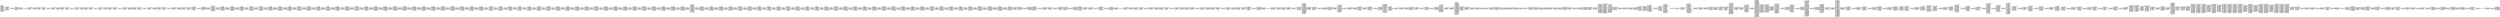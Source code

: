 digraph "graph.cfg.gv" {
	subgraph global {
		node [fontname=Courier fontsize=30.0 rank=same shape=box]
		block_0 [label="0: %00 = #0x1\l2: %01 = #0x40\l4: MSTORE(%01, %00)\l5: [NO_SSA] DUP1\l6: [NO_SSA] PUSH1\l8: [NO_SSA] DUP2\l9: [NO_SSA] MSTORE\la: [NO_SSA] PUSH1\lc: [NO_SSA] ADD\ld: [NO_SSA] PUSH2\l10: [NO_SSA] PUSH1\l12: [NO_SSA] SWAP2\l13: [NO_SSA] CODECOPY\l14: [NO_SSA] SWAP1\l15: [NO_SSA] POP\l16: [NO_SSA] SWAP1\l17: [NO_SSA] JUMP\l"]
		block_18 [label="18: [NO_SSA] JUMPDEST\l19: [NO_SSA] PUSH1\l1b: [NO_SSA] DUP1\l1c: [NO_SSA] DUP3\l1d: [NO_SSA] PUSH1\l1f: [NO_SSA] DUP2\l20: [NO_SSA] GT\l21: [NO_SSA] ISZERO\l22: [NO_SSA] PUSH2\l25: [NO_SSA] JUMPI\l"]
		block_26 [label="26: [NO_SSA] PUSH4\l2b: [NO_SSA] PUSH1\l2d: [NO_SSA] INVALID\l"]
		block_2e [label="2e: [NO_SSA] PUSH1\l30: [NO_SSA] MSTORE\l31: [NO_SSA] PUSH1\l33: [NO_SSA] PUSH1\l35: [NO_SSA] MSTORE\l36: [NO_SSA] PUSH1\l38: [NO_SSA] PUSH1\l3a: [NO_SSA] REVERT\l"]
		block_3b [label="3b: [NO_SSA] JUMPDEST\l3c: [NO_SSA] EQ\l3d: [NO_SSA] ISZERO\l3e: [NO_SSA] PUSH2\l41: [NO_SSA] JUMPI\l"]
		block_42 [label="42: [NO_SSA] POP\l43: [NO_SSA] PUSH1\l"]
		block_45 [label="45: [NO_SSA] JUMPDEST\l46: [NO_SSA] PUSH1\l48: [NO_SSA] DUP2\l49: [NO_SSA] GT\l4a: [NO_SSA] PUSH2\l4d: [NO_SSA] JUMPI\l"]
		block_4e [label="4e: [NO_SSA] PUSH2\l51: [NO_SSA] PUSH20\l66: [NO_SSA] DUP3\l67: [NO_SSA] PUSH2\l6a: [NO_SSA] JUMP\l"]
		block_6b [label="6b: [NO_SSA] JUMPDEST\l6c: [NO_SSA] DUP1\l6d: [NO_SSA] PUSH2\l70: [NO_SSA] DUP2\l71: [NO_SSA] PUSH2\l74: [NO_SSA] JUMP\l"]
		block_75 [label="75: [NO_SSA] JUMPDEST\l76: [NO_SSA] SWAP2\l77: [NO_SSA] POP\l78: [NO_SSA] POP\l79: [NO_SSA] PUSH2\l7c: [NO_SSA] JUMP\l"]
		block_7d [label="7d: [NO_SSA] JUMPDEST\l7e: [NO_SSA] POP\l7f: [NO_SSA] PUSH2\l"]
		block_82 [label="82: [NO_SSA] JUMPDEST\l83: [NO_SSA] PUSH2\l86: [NO_SSA] DUP2\l87: [NO_SSA] GT\l88: [NO_SSA] PUSH2\l8b: [NO_SSA] JUMPI\l"]
		block_8c [label="8c: [NO_SSA] PUSH2\l8f: [NO_SSA] PUSH20\la4: [NO_SSA] DUP3\la5: [NO_SSA] PUSH2\la8: [NO_SSA] JUMP\l"]
		block_a9 [label="a9: [NO_SSA] JUMPDEST\laa: [NO_SSA] DUP1\lab: [NO_SSA] PUSH2\lae: [NO_SSA] DUP2\laf: [NO_SSA] PUSH2\lb2: [NO_SSA] JUMP\l"]
		block_b3 [label="b3: [NO_SSA] JUMPDEST\lb4: [NO_SSA] SWAP2\lb5: [NO_SSA] POP\lb6: [NO_SSA] POP\lb7: [NO_SSA] PUSH2\lba: [NO_SSA] JUMP\l"]
		block_bb [label="bb: [NO_SSA] JUMPDEST\lbc: [NO_SSA] POP\lbd: [NO_SSA] PUSH1\l"]
		block_bf [label="bf: [NO_SSA] JUMPDEST\lc0: [NO_SSA] PUSH1\lc2: [NO_SSA] DUP2\lc3: [NO_SSA] GT\lc4: [NO_SSA] PUSH2\lc7: [NO_SSA] JUMPI\l"]
		block_c8 [label="c8: [NO_SSA] PUSH2\lcb: [NO_SSA] PUSH20\le0: [NO_SSA] DUP3\le1: [NO_SSA] PUSH2\le4: [NO_SSA] JUMP\l"]
		block_e5 [label="e5: [NO_SSA] JUMPDEST\le6: [NO_SSA] DUP1\le7: [NO_SSA] PUSH2\lea: [NO_SSA] DUP2\leb: [NO_SSA] PUSH2\lee: [NO_SSA] JUMP\l"]
		block_ef [label="ef: [NO_SSA] JUMPDEST\lf0: [NO_SSA] SWAP2\lf1: [NO_SSA] POP\lf2: [NO_SSA] POP\lf3: [NO_SSA] PUSH2\lf6: [NO_SSA] JUMP\l"]
		block_f7 [label="f7: [NO_SSA] JUMPDEST\lf8: [NO_SSA] POP\lf9: [NO_SSA] PUSH1\l"]
		block_fb [label="fb: [NO_SSA] JUMPDEST\lfc: [NO_SSA] PUSH1\lfe: [NO_SSA] DUP2\lff: [NO_SSA] GT\l100: [NO_SSA] PUSH2\l103: [NO_SSA] JUMPI\l"]
		block_104 [label="104: [NO_SSA] PUSH2\l107: [NO_SSA] PUSH20\l11c: [NO_SSA] DUP3\l11d: [NO_SSA] PUSH2\l120: [NO_SSA] JUMP\l"]
		block_121 [label="121: [NO_SSA] JUMPDEST\l122: [NO_SSA] DUP1\l123: [NO_SSA] PUSH2\l126: [NO_SSA] DUP2\l127: [NO_SSA] PUSH2\l12a: [NO_SSA] JUMP\l"]
		block_12b [label="12b: [NO_SSA] JUMPDEST\l12c: [NO_SSA] SWAP2\l12d: [NO_SSA] POP\l12e: [NO_SSA] POP\l12f: [NO_SSA] PUSH2\l132: [NO_SSA] JUMP\l"]
		block_133 [label="133: [NO_SSA] JUMPDEST\l134: [NO_SSA] POP\l135: [NO_SSA] PUSH1\l"]
		block_137 [label="137: [NO_SSA] JUMPDEST\l138: [NO_SSA] PUSH1\l13a: [NO_SSA] DUP2\l13b: [NO_SSA] GT\l13c: [NO_SSA] PUSH2\l13f: [NO_SSA] JUMPI\l"]
		block_140 [label="140: [NO_SSA] PUSH2\l143: [NO_SSA] PUSH20\l158: [NO_SSA] DUP3\l159: [NO_SSA] PUSH2\l15c: [NO_SSA] JUMP\l"]
		block_15d [label="15d: [NO_SSA] JUMPDEST\l15e: [NO_SSA] DUP1\l15f: [NO_SSA] PUSH2\l162: [NO_SSA] DUP2\l163: [NO_SSA] PUSH2\l166: [NO_SSA] JUMP\l"]
		block_167 [label="167: [NO_SSA] JUMPDEST\l168: [NO_SSA] SWAP2\l169: [NO_SSA] POP\l16a: [NO_SSA] POP\l16b: [NO_SSA] PUSH2\l16e: [NO_SSA] JUMP\l"]
		block_16f [label="16f: [NO_SSA] JUMPDEST\l170: [NO_SSA] POP\l171: [NO_SSA] PUSH1\l"]
		block_173 [label="173: [NO_SSA] JUMPDEST\l174: [NO_SSA] PUSH1\l176: [NO_SSA] DUP2\l177: [NO_SSA] GT\l178: [NO_SSA] PUSH2\l17b: [NO_SSA] JUMPI\l"]
		block_17c [label="17c: [NO_SSA] PUSH2\l17f: [NO_SSA] PUSH20\l194: [NO_SSA] DUP3\l195: [NO_SSA] PUSH2\l198: [NO_SSA] JUMP\l"]
		block_199 [label="199: [NO_SSA] JUMPDEST\l19a: [NO_SSA] DUP1\l19b: [NO_SSA] PUSH2\l19e: [NO_SSA] DUP2\l19f: [NO_SSA] PUSH2\l1a2: [NO_SSA] JUMP\l"]
		block_1a3 [label="1a3: [NO_SSA] JUMPDEST\l1a4: [NO_SSA] SWAP2\l1a5: [NO_SSA] POP\l1a6: [NO_SSA] POP\l1a7: [NO_SSA] PUSH2\l1aa: [NO_SSA] JUMP\l"]
		block_1ab [label="1ab: [NO_SSA] JUMPDEST\l1ac: [NO_SSA] POP\l1ad: [NO_SSA] PUSH1\l"]
		block_1af [label="1af: [NO_SSA] JUMPDEST\l1b0: [NO_SSA] PUSH1\l1b2: [NO_SSA] DUP2\l1b3: [NO_SSA] GT\l1b4: [NO_SSA] PUSH2\l1b7: [NO_SSA] JUMPI\l"]
		block_1b8 [label="1b8: [NO_SSA] PUSH2\l1bb: [NO_SSA] PUSH20\l1d0: [NO_SSA] DUP3\l1d1: [NO_SSA] PUSH2\l1d4: [NO_SSA] JUMP\l"]
		block_1d5 [label="1d5: [NO_SSA] JUMPDEST\l1d6: [NO_SSA] DUP1\l1d7: [NO_SSA] PUSH2\l1da: [NO_SSA] DUP2\l1db: [NO_SSA] PUSH2\l1de: [NO_SSA] JUMP\l"]
		block_1df [label="1df: [NO_SSA] JUMPDEST\l1e0: [NO_SSA] SWAP2\l1e1: [NO_SSA] POP\l1e2: [NO_SSA] POP\l1e3: [NO_SSA] PUSH2\l1e6: [NO_SSA] JUMP\l"]
		block_1e7 [label="1e7: [NO_SSA] JUMPDEST\l1e8: [NO_SSA] PUSH1\l1ea: [NO_SSA] DUP3\l1eb: [NO_SSA] PUSH1\l1ed: [NO_SSA] DUP2\l1ee: [NO_SSA] GT\l1ef: [NO_SSA] ISZERO\l1f0: [NO_SSA] PUSH2\l1f3: [NO_SSA] JUMPI\l"]
		block_1f4 [label="1f4: [NO_SSA] PUSH4\l1f9: [NO_SSA] PUSH1\l1fb: [NO_SSA] INVALID\l"]
		block_1fc [label="1fc: [NO_SSA] PUSH1\l1fe: [NO_SSA] MSTORE\l1ff: [NO_SSA] PUSH1\l201: [NO_SSA] PUSH1\l203: [NO_SSA] MSTORE\l204: [NO_SSA] PUSH1\l206: [NO_SSA] PUSH1\l208: [NO_SSA] REVERT\l"]
		block_209 [label="209: [NO_SSA] JUMPDEST\l20a: [NO_SSA] EQ\l20b: [NO_SSA] ISZERO\l20c: [NO_SSA] PUSH2\l20f: [NO_SSA] JUMPI\l"]
		block_210 [label="210: [NO_SSA] PUSH1\l212: [NO_SSA] PUSH1\l214: [NO_SSA] MLOAD\l215: [NO_SSA] DUP1\l216: [NO_SSA] PUSH2\l219: [NO_SSA] ADD\l21a: [NO_SSA] PUSH1\l21c: [NO_SSA] MSTORE\l21d: [NO_SSA] DUP1\l21e: [NO_SSA] PUSH20\l233: [NO_SSA] PUSH1\l235: [NO_SSA] PUSH1\l237: [NO_SSA] PUSH1\l239: [NO_SSA] INVALID\l"]
		block_23a [label="23a: [NO_SSA] SUB\l23b: [NO_SSA] AND\l23c: [NO_SSA] PUSH1\l23e: [NO_SSA] PUSH1\l240: [NO_SSA] PUSH1\l242: [NO_SSA] INVALID\l"]
		block_243 [label="243: [NO_SSA] SUB\l244: [NO_SSA] AND\l245: [NO_SSA] DUP2\l246: [NO_SSA] MSTORE\l247: [NO_SSA] PUSH1\l249: [NO_SSA] ADD\l24a: [NO_SSA] PUSH20\l25f: [NO_SSA] PUSH1\l261: [NO_SSA] PUSH1\l263: [NO_SSA] PUSH1\l265: [NO_SSA] INVALID\l"]
		block_266 [label="266: [NO_SSA] SUB\l267: [NO_SSA] AND\l268: [NO_SSA] PUSH1\l26a: [NO_SSA] PUSH1\l26c: [NO_SSA] PUSH1\l26e: [NO_SSA] INVALID\l"]
		block_26f [label="26f: [NO_SSA] SUB\l270: [NO_SSA] AND\l271: [NO_SSA] DUP2\l272: [NO_SSA] MSTORE\l273: [NO_SSA] PUSH1\l275: [NO_SSA] ADD\l276: [NO_SSA] PUSH20\l28b: [NO_SSA] PUSH1\l28d: [NO_SSA] PUSH1\l28f: [NO_SSA] PUSH1\l291: [NO_SSA] INVALID\l"]
		block_292 [label="292: [NO_SSA] SUB\l293: [NO_SSA] AND\l294: [NO_SSA] PUSH1\l296: [NO_SSA] PUSH1\l298: [NO_SSA] PUSH1\l29a: [NO_SSA] INVALID\l"]
		block_29b [label="29b: [NO_SSA] SUB\l29c: [NO_SSA] AND\l29d: [NO_SSA] DUP2\l29e: [NO_SSA] MSTORE\l29f: [NO_SSA] PUSH1\l2a1: [NO_SSA] ADD\l2a2: [NO_SSA] PUSH20\l2b7: [NO_SSA] PUSH1\l2b9: [NO_SSA] PUSH1\l2bb: [NO_SSA] PUSH1\l2bd: [NO_SSA] INVALID\l"]
		block_2be [label="2be: [NO_SSA] SUB\l2bf: [NO_SSA] AND\l2c0: [NO_SSA] PUSH1\l2c2: [NO_SSA] PUSH1\l2c4: [NO_SSA] PUSH1\l2c6: [NO_SSA] INVALID\l"]
		block_2c7 [label="2c7: [NO_SSA] SUB\l2c8: [NO_SSA] AND\l2c9: [NO_SSA] DUP2\l2ca: [NO_SSA] MSTORE\l2cb: [NO_SSA] PUSH1\l2cd: [NO_SSA] ADD\l2ce: [NO_SSA] PUSH20\l2e3: [NO_SSA] PUSH1\l2e5: [NO_SSA] PUSH1\l2e7: [NO_SSA] PUSH1\l2e9: [NO_SSA] INVALID\l"]
		block_2ea [label="2ea: [NO_SSA] SUB\l2eb: [NO_SSA] AND\l2ec: [NO_SSA] PUSH1\l2ee: [NO_SSA] PUSH1\l2f0: [NO_SSA] PUSH1\l2f2: [NO_SSA] INVALID\l"]
		block_2f3 [label="2f3: [NO_SSA] SUB\l2f4: [NO_SSA] AND\l2f5: [NO_SSA] DUP2\l2f6: [NO_SSA] MSTORE\l2f7: [NO_SSA] PUSH1\l2f9: [NO_SSA] ADD\l2fa: [NO_SSA] PUSH20\l30f: [NO_SSA] PUSH1\l311: [NO_SSA] PUSH1\l313: [NO_SSA] PUSH1\l315: [NO_SSA] INVALID\l"]
		block_316 [label="316: [NO_SSA] SUB\l317: [NO_SSA] AND\l318: [NO_SSA] PUSH1\l31a: [NO_SSA] PUSH1\l31c: [NO_SSA] PUSH1\l31e: [NO_SSA] INVALID\l"]
		block_31f [label="31f: [NO_SSA] SUB\l320: [NO_SSA] AND\l321: [NO_SSA] DUP2\l322: [NO_SSA] MSTORE\l323: [NO_SSA] PUSH1\l325: [NO_SSA] ADD\l326: [NO_SSA] PUSH20\l33b: [NO_SSA] PUSH1\l33d: [NO_SSA] PUSH1\l33f: [NO_SSA] PUSH1\l341: [NO_SSA] INVALID\l"]
		block_342 [label="342: [NO_SSA] SUB\l343: [NO_SSA] AND\l344: [NO_SSA] PUSH1\l346: [NO_SSA] PUSH1\l348: [NO_SSA] PUSH1\l34a: [NO_SSA] INVALID\l"]
		block_34b [label="34b: [NO_SSA] SUB\l34c: [NO_SSA] AND\l34d: [NO_SSA] DUP2\l34e: [NO_SSA] MSTORE\l34f: [NO_SSA] PUSH1\l351: [NO_SSA] ADD\l352: [NO_SSA] PUSH20\l367: [NO_SSA] PUSH1\l369: [NO_SSA] PUSH1\l36b: [NO_SSA] PUSH1\l36d: [NO_SSA] INVALID\l"]
		block_36e [label="36e: [NO_SSA] SUB\l36f: [NO_SSA] AND\l370: [NO_SSA] PUSH1\l372: [NO_SSA] PUSH1\l374: [NO_SSA] PUSH1\l376: [NO_SSA] INVALID\l"]
		block_377 [label="377: [NO_SSA] SUB\l378: [NO_SSA] AND\l379: [NO_SSA] DUP2\l37a: [NO_SSA] MSTORE\l37b: [NO_SSA] PUSH1\l37d: [NO_SSA] ADD\l37e: [NO_SSA] PUSH20\l393: [NO_SSA] PUSH1\l395: [NO_SSA] PUSH1\l397: [NO_SSA] PUSH1\l399: [NO_SSA] INVALID\l"]
		block_39a [label="39a: [NO_SSA] SUB\l39b: [NO_SSA] AND\l39c: [NO_SSA] PUSH1\l39e: [NO_SSA] PUSH1\l3a0: [NO_SSA] PUSH1\l3a2: [NO_SSA] INVALID\l"]
		block_3a3 [label="3a3: [NO_SSA] SUB\l3a4: [NO_SSA] AND\l3a5: [NO_SSA] DUP2\l3a6: [NO_SSA] MSTORE\l3a7: [NO_SSA] PUSH1\l3a9: [NO_SSA] ADD\l3aa: [NO_SSA] PUSH20\l3bf: [NO_SSA] PUSH1\l3c1: [NO_SSA] PUSH1\l3c3: [NO_SSA] PUSH1\l3c5: [NO_SSA] INVALID\l"]
		block_3c6 [label="3c6: [NO_SSA] SUB\l3c7: [NO_SSA] AND\l3c8: [NO_SSA] PUSH1\l3ca: [NO_SSA] PUSH1\l3cc: [NO_SSA] PUSH1\l3ce: [NO_SSA] INVALID\l"]
		block_3cf [label="3cf: [NO_SSA] SUB\l3d0: [NO_SSA] AND\l3d1: [NO_SSA] DUP2\l3d2: [NO_SSA] MSTORE\l3d3: [NO_SSA] PUSH1\l3d5: [NO_SSA] ADD\l3d6: [NO_SSA] PUSH20\l3eb: [NO_SSA] PUSH1\l3ed: [NO_SSA] PUSH1\l3ef: [NO_SSA] PUSH1\l3f1: [NO_SSA] INVALID\l"]
		block_3f2 [label="3f2: [NO_SSA] SUB\l3f3: [NO_SSA] AND\l3f4: [NO_SSA] PUSH1\l3f6: [NO_SSA] PUSH1\l3f8: [NO_SSA] PUSH1\l3fa: [NO_SSA] INVALID\l"]
		block_3fb [label="3fb: [NO_SSA] SUB\l3fc: [NO_SSA] AND\l3fd: [NO_SSA] DUP2\l3fe: [NO_SSA] MSTORE\l3ff: [NO_SSA] PUSH1\l401: [NO_SSA] ADD\l402: [NO_SSA] PUSH20\l417: [NO_SSA] PUSH1\l419: [NO_SSA] PUSH1\l41b: [NO_SSA] PUSH1\l41d: [NO_SSA] INVALID\l"]
		block_41e [label="41e: [NO_SSA] SUB\l41f: [NO_SSA] AND\l420: [NO_SSA] PUSH1\l422: [NO_SSA] PUSH1\l424: [NO_SSA] PUSH1\l426: [NO_SSA] INVALID\l"]
		block_427 [label="427: [NO_SSA] SUB\l428: [NO_SSA] AND\l429: [NO_SSA] DUP2\l42a: [NO_SSA] MSTORE\l42b: [NO_SSA] PUSH1\l42d: [NO_SSA] ADD\l42e: [NO_SSA] PUSH20\l443: [NO_SSA] PUSH1\l445: [NO_SSA] PUSH1\l447: [NO_SSA] PUSH1\l449: [NO_SSA] INVALID\l"]
		block_44a [label="44a: [NO_SSA] SUB\l44b: [NO_SSA] AND\l44c: [NO_SSA] PUSH1\l44e: [NO_SSA] PUSH1\l450: [NO_SSA] PUSH1\l452: [NO_SSA] INVALID\l"]
		block_453 [label="453: [NO_SSA] SUB\l454: [NO_SSA] AND\l455: [NO_SSA] DUP2\l456: [NO_SSA] MSTORE\l457: [NO_SSA] PUSH1\l459: [NO_SSA] ADD\l45a: [NO_SSA] PUSH20\l46f: [NO_SSA] PUSH1\l471: [NO_SSA] PUSH1\l473: [NO_SSA] PUSH1\l475: [NO_SSA] INVALID\l"]
		block_476 [label="476: [NO_SSA] SUB\l477: [NO_SSA] AND\l478: [NO_SSA] PUSH1\l47a: [NO_SSA] PUSH1\l47c: [NO_SSA] PUSH1\l47e: [NO_SSA] INVALID\l"]
		block_47f [label="47f: [NO_SSA] SUB\l480: [NO_SSA] AND\l481: [NO_SSA] DUP2\l482: [NO_SSA] MSTORE\l483: [NO_SSA] PUSH1\l485: [NO_SSA] ADD\l486: [NO_SSA] PUSH20\l49b: [NO_SSA] PUSH1\l49d: [NO_SSA] PUSH1\l49f: [NO_SSA] PUSH1\l4a1: [NO_SSA] INVALID\l"]
		block_4a2 [label="4a2: [NO_SSA] SUB\l4a3: [NO_SSA] AND\l4a4: [NO_SSA] PUSH1\l4a6: [NO_SSA] PUSH1\l4a8: [NO_SSA] PUSH1\l4aa: [NO_SSA] INVALID\l"]
		block_4ab [label="4ab: [NO_SSA] SUB\l4ac: [NO_SSA] AND\l4ad: [NO_SSA] DUP2\l4ae: [NO_SSA] MSTORE\l4af: [NO_SSA] PUSH1\l4b1: [NO_SSA] ADD\l4b2: [NO_SSA] PUSH20\l4c7: [NO_SSA] PUSH1\l4c9: [NO_SSA] PUSH1\l4cb: [NO_SSA] PUSH1\l4cd: [NO_SSA] INVALID\l"]
		block_4ce [label="4ce: [NO_SSA] SUB\l4cf: [NO_SSA] AND\l4d0: [NO_SSA] PUSH1\l4d2: [NO_SSA] PUSH1\l4d4: [NO_SSA] PUSH1\l4d6: [NO_SSA] INVALID\l"]
		block_4d7 [label="4d7: [NO_SSA] SUB\l4d8: [NO_SSA] AND\l4d9: [NO_SSA] DUP2\l4da: [NO_SSA] MSTORE\l4db: [NO_SSA] PUSH1\l4dd: [NO_SSA] ADD\l4de: [NO_SSA] PUSH20\l4f3: [NO_SSA] PUSH1\l4f5: [NO_SSA] PUSH1\l4f7: [NO_SSA] PUSH1\l4f9: [NO_SSA] INVALID\l"]
		block_4fa [label="4fa: [NO_SSA] SUB\l4fb: [NO_SSA] AND\l4fc: [NO_SSA] PUSH1\l4fe: [NO_SSA] PUSH1\l500: [NO_SSA] PUSH1\l502: [NO_SSA] INVALID\l"]
		block_503 [label="503: [NO_SSA] SUB\l504: [NO_SSA] AND\l505: [NO_SSA] DUP2\l506: [NO_SSA] MSTORE\l507: [NO_SSA] PUSH1\l509: [NO_SSA] ADD\l50a: [NO_SSA] PUSH20\l51f: [NO_SSA] PUSH1\l521: [NO_SSA] PUSH1\l523: [NO_SSA] PUSH1\l525: [NO_SSA] INVALID\l"]
		block_526 [label="526: [NO_SSA] SUB\l527: [NO_SSA] AND\l528: [NO_SSA] PUSH1\l52a: [NO_SSA] PUSH1\l52c: [NO_SSA] PUSH1\l52e: [NO_SSA] INVALID\l"]
		block_52f [label="52f: [NO_SSA] SUB\l530: [NO_SSA] AND\l531: [NO_SSA] DUP2\l532: [NO_SSA] MSTORE\l533: [NO_SSA] PUSH1\l535: [NO_SSA] ADD\l536: [NO_SSA] PUSH20\l54b: [NO_SSA] PUSH1\l54d: [NO_SSA] PUSH1\l54f: [NO_SSA] PUSH1\l551: [NO_SSA] INVALID\l"]
		block_552 [label="552: [NO_SSA] SUB\l553: [NO_SSA] AND\l554: [NO_SSA] PUSH1\l556: [NO_SSA] PUSH1\l558: [NO_SSA] PUSH1\l55a: [NO_SSA] INVALID\l"]
		block_55b [label="55b: [NO_SSA] SUB\l55c: [NO_SSA] AND\l55d: [NO_SSA] DUP2\l55e: [NO_SSA] MSTORE\l55f: [NO_SSA] PUSH1\l561: [NO_SSA] ADD\l562: [NO_SSA] PUSH20\l577: [NO_SSA] PUSH1\l579: [NO_SSA] PUSH1\l57b: [NO_SSA] PUSH1\l57d: [NO_SSA] INVALID\l"]
		block_57e [label="57e: [NO_SSA] SUB\l57f: [NO_SSA] AND\l580: [NO_SSA] PUSH1\l582: [NO_SSA] PUSH1\l584: [NO_SSA] PUSH1\l586: [NO_SSA] INVALID\l"]
		block_587 [label="587: [NO_SSA] SUB\l588: [NO_SSA] AND\l589: [NO_SSA] DUP2\l58a: [NO_SSA] MSTORE\l58b: [NO_SSA] PUSH1\l58d: [NO_SSA] ADD\l58e: [NO_SSA] PUSH20\l5a3: [NO_SSA] PUSH1\l5a5: [NO_SSA] PUSH1\l5a7: [NO_SSA] PUSH1\l5a9: [NO_SSA] INVALID\l"]
		block_5aa [label="5aa: [NO_SSA] SUB\l5ab: [NO_SSA] AND\l5ac: [NO_SSA] PUSH1\l5ae: [NO_SSA] PUSH1\l5b0: [NO_SSA] PUSH1\l5b2: [NO_SSA] INVALID\l"]
		block_5b3 [label="5b3: [NO_SSA] SUB\l5b4: [NO_SSA] AND\l5b5: [NO_SSA] DUP2\l5b6: [NO_SSA] MSTORE\l5b7: [NO_SSA] PUSH1\l5b9: [NO_SSA] ADD\l5ba: [NO_SSA] PUSH20\l5cf: [NO_SSA] PUSH1\l5d1: [NO_SSA] PUSH1\l5d3: [NO_SSA] PUSH1\l5d5: [NO_SSA] INVALID\l"]
		block_5d6 [label="5d6: [NO_SSA] SUB\l5d7: [NO_SSA] AND\l5d8: [NO_SSA] PUSH1\l5da: [NO_SSA] PUSH1\l5dc: [NO_SSA] PUSH1\l5de: [NO_SSA] INVALID\l"]
		block_5df [label="5df: [NO_SSA] SUB\l5e0: [NO_SSA] AND\l5e1: [NO_SSA] DUP2\l5e2: [NO_SSA] MSTORE\l5e3: [NO_SSA] PUSH1\l5e5: [NO_SSA] ADD\l5e6: [NO_SSA] PUSH20\l5fb: [NO_SSA] PUSH1\l5fd: [NO_SSA] PUSH1\l5ff: [NO_SSA] PUSH1\l601: [NO_SSA] INVALID\l"]
		block_602 [label="602: [NO_SSA] SUB\l603: [NO_SSA] AND\l604: [NO_SSA] PUSH1\l606: [NO_SSA] PUSH1\l608: [NO_SSA] PUSH1\l60a: [NO_SSA] INVALID\l"]
		block_60b [label="60b: [NO_SSA] SUB\l60c: [NO_SSA] AND\l60d: [NO_SSA] DUP2\l60e: [NO_SSA] MSTORE\l60f: [NO_SSA] PUSH1\l611: [NO_SSA] ADD\l612: [NO_SSA] PUSH20\l627: [NO_SSA] PUSH1\l629: [NO_SSA] PUSH1\l62b: [NO_SSA] PUSH1\l62d: [NO_SSA] INVALID\l"]
		block_62e [label="62e: [NO_SSA] SUB\l62f: [NO_SSA] AND\l630: [NO_SSA] PUSH1\l632: [NO_SSA] PUSH1\l634: [NO_SSA] PUSH1\l636: [NO_SSA] INVALID\l"]
		block_637 [label="637: [NO_SSA] SUB\l638: [NO_SSA] AND\l639: [NO_SSA] DUP2\l63a: [NO_SSA] MSTORE\l63b: [NO_SSA] PUSH1\l63d: [NO_SSA] ADD\l63e: [NO_SSA] PUSH20\l653: [NO_SSA] PUSH1\l655: [NO_SSA] PUSH1\l657: [NO_SSA] PUSH1\l659: [NO_SSA] INVALID\l"]
		block_65a [label="65a: [NO_SSA] SUB\l65b: [NO_SSA] AND\l65c: [NO_SSA] PUSH1\l65e: [NO_SSA] PUSH1\l660: [NO_SSA] PUSH1\l662: [NO_SSA] INVALID\l"]
		block_663 [label="663: [NO_SSA] SUB\l664: [NO_SSA] AND\l665: [NO_SSA] DUP2\l666: [NO_SSA] MSTORE\l667: [NO_SSA] PUSH1\l669: [NO_SSA] ADD\l66a: [NO_SSA] PUSH20\l67f: [NO_SSA] PUSH1\l681: [NO_SSA] PUSH1\l683: [NO_SSA] PUSH1\l685: [NO_SSA] INVALID\l"]
		block_686 [label="686: [NO_SSA] SUB\l687: [NO_SSA] AND\l688: [NO_SSA] PUSH1\l68a: [NO_SSA] PUSH1\l68c: [NO_SSA] PUSH1\l68e: [NO_SSA] INVALID\l"]
		block_68f [label="68f: [NO_SSA] SUB\l690: [NO_SSA] AND\l691: [NO_SSA] DUP2\l692: [NO_SSA] MSTORE\l693: [NO_SSA] PUSH1\l695: [NO_SSA] ADD\l696: [NO_SSA] PUSH20\l6ab: [NO_SSA] PUSH1\l6ad: [NO_SSA] PUSH1\l6af: [NO_SSA] PUSH1\l6b1: [NO_SSA] INVALID\l"]
		block_6b2 [label="6b2: [NO_SSA] SUB\l6b3: [NO_SSA] AND\l6b4: [NO_SSA] PUSH1\l6b6: [NO_SSA] PUSH1\l6b8: [NO_SSA] PUSH1\l6ba: [NO_SSA] INVALID\l"]
		block_6bb [label="6bb: [NO_SSA] SUB\l6bc: [NO_SSA] AND\l6bd: [NO_SSA] DUP2\l6be: [NO_SSA] MSTORE\l6bf: [NO_SSA] PUSH1\l6c1: [NO_SSA] ADD\l6c2: [NO_SSA] PUSH20\l6d7: [NO_SSA] PUSH1\l6d9: [NO_SSA] PUSH1\l6db: [NO_SSA] PUSH1\l6dd: [NO_SSA] INVALID\l"]
		block_6de [label="6de: [NO_SSA] SUB\l6df: [NO_SSA] AND\l6e0: [NO_SSA] PUSH1\l6e2: [NO_SSA] PUSH1\l6e4: [NO_SSA] PUSH1\l6e6: [NO_SSA] INVALID\l"]
		block_6e7 [label="6e7: [NO_SSA] SUB\l6e8: [NO_SSA] AND\l6e9: [NO_SSA] DUP2\l6ea: [NO_SSA] MSTORE\l6eb: [NO_SSA] PUSH1\l6ed: [NO_SSA] ADD\l6ee: [NO_SSA] PUSH20\l703: [NO_SSA] PUSH1\l705: [NO_SSA] PUSH1\l707: [NO_SSA] PUSH1\l709: [NO_SSA] INVALID\l"]
		block_70a [label="70a: [NO_SSA] SUB\l70b: [NO_SSA] AND\l70c: [NO_SSA] PUSH1\l70e: [NO_SSA] PUSH1\l710: [NO_SSA] PUSH1\l712: [NO_SSA] INVALID\l"]
		block_713 [label="713: [NO_SSA] SUB\l714: [NO_SSA] AND\l715: [NO_SSA] DUP2\l716: [NO_SSA] MSTORE\l717: [NO_SSA] PUSH1\l719: [NO_SSA] ADD\l71a: [NO_SSA] PUSH20\l72f: [NO_SSA] PUSH1\l731: [NO_SSA] PUSH1\l733: [NO_SSA] PUSH1\l735: [NO_SSA] INVALID\l"]
		block_736 [label="736: [NO_SSA] SUB\l737: [NO_SSA] AND\l738: [NO_SSA] PUSH1\l73a: [NO_SSA] PUSH1\l73c: [NO_SSA] PUSH1\l73e: [NO_SSA] INVALID\l"]
		block_73f [label="73f: [NO_SSA] SUB\l740: [NO_SSA] AND\l741: [NO_SSA] DUP2\l742: [NO_SSA] MSTORE\l743: [NO_SSA] PUSH1\l745: [NO_SSA] ADD\l746: [NO_SSA] PUSH20\l75b: [NO_SSA] PUSH1\l75d: [NO_SSA] PUSH1\l75f: [NO_SSA] PUSH1\l761: [NO_SSA] INVALID\l"]
		block_762 [label="762: [NO_SSA] SUB\l763: [NO_SSA] AND\l764: [NO_SSA] PUSH1\l766: [NO_SSA] PUSH1\l768: [NO_SSA] PUSH1\l76a: [NO_SSA] INVALID\l"]
		block_76b [label="76b: [NO_SSA] SUB\l76c: [NO_SSA] AND\l76d: [NO_SSA] DUP2\l76e: [NO_SSA] MSTORE\l76f: [NO_SSA] PUSH1\l771: [NO_SSA] ADD\l772: [NO_SSA] PUSH20\l787: [NO_SSA] PUSH1\l789: [NO_SSA] PUSH1\l78b: [NO_SSA] PUSH1\l78d: [NO_SSA] INVALID\l"]
		block_78e [label="78e: [NO_SSA] SUB\l78f: [NO_SSA] AND\l790: [NO_SSA] PUSH1\l792: [NO_SSA] PUSH1\l794: [NO_SSA] PUSH1\l796: [NO_SSA] INVALID\l"]
		block_797 [label="797: [NO_SSA] SUB\l798: [NO_SSA] AND\l799: [NO_SSA] DUP2\l79a: [NO_SSA] MSTORE\l79b: [NO_SSA] PUSH1\l79d: [NO_SSA] ADD\l79e: [NO_SSA] PUSH20\l7b3: [NO_SSA] PUSH1\l7b5: [NO_SSA] PUSH1\l7b7: [NO_SSA] PUSH1\l7b9: [NO_SSA] INVALID\l"]
		block_7ba [label="7ba: [NO_SSA] SUB\l7bb: [NO_SSA] AND\l7bc: [NO_SSA] PUSH1\l7be: [NO_SSA] PUSH1\l7c0: [NO_SSA] PUSH1\l7c2: [NO_SSA] INVALID\l"]
		block_7c3 [label="7c3: [NO_SSA] SUB\l7c4: [NO_SSA] AND\l7c5: [NO_SSA] DUP2\l7c6: [NO_SSA] MSTORE\l7c7: [NO_SSA] PUSH1\l7c9: [NO_SSA] ADD\l7ca: [NO_SSA] PUSH20\l7df: [NO_SSA] PUSH1\l7e1: [NO_SSA] PUSH1\l7e3: [NO_SSA] PUSH1\l7e5: [NO_SSA] INVALID\l"]
		block_7e6 [label="7e6: [NO_SSA] SUB\l7e7: [NO_SSA] AND\l7e8: [NO_SSA] PUSH1\l7ea: [NO_SSA] PUSH1\l7ec: [NO_SSA] PUSH1\l7ee: [NO_SSA] INVALID\l"]
		block_7ef [label="7ef: [NO_SSA] SUB\l7f0: [NO_SSA] AND\l7f1: [NO_SSA] DUP2\l7f2: [NO_SSA] MSTORE\l7f3: [NO_SSA] PUSH1\l7f5: [NO_SSA] ADD\l7f6: [NO_SSA] PUSH20\l80b: [NO_SSA] PUSH1\l80d: [NO_SSA] PUSH1\l80f: [NO_SSA] PUSH1\l811: [NO_SSA] INVALID\l"]
		block_812 [label="812: [NO_SSA] SUB\l813: [NO_SSA] AND\l814: [NO_SSA] PUSH1\l816: [NO_SSA] PUSH1\l818: [NO_SSA] PUSH1\l81a: [NO_SSA] INVALID\l"]
		block_81b [label="81b: [NO_SSA] SUB\l81c: [NO_SSA] AND\l81d: [NO_SSA] DUP2\l81e: [NO_SSA] MSTORE\l81f: [NO_SSA] PUSH1\l821: [NO_SSA] ADD\l822: [NO_SSA] PUSH20\l837: [NO_SSA] PUSH1\l839: [NO_SSA] PUSH1\l83b: [NO_SSA] PUSH1\l83d: [NO_SSA] INVALID\l"]
		block_83e [label="83e: [NO_SSA] SUB\l83f: [NO_SSA] AND\l840: [NO_SSA] PUSH1\l842: [NO_SSA] PUSH1\l844: [NO_SSA] PUSH1\l846: [NO_SSA] INVALID\l"]
		block_847 [label="847: [NO_SSA] SUB\l848: [NO_SSA] AND\l849: [NO_SSA] DUP2\l84a: [NO_SSA] MSTORE\l84b: [NO_SSA] PUSH1\l84d: [NO_SSA] ADD\l84e: [NO_SSA] PUSH20\l863: [NO_SSA] PUSH1\l865: [NO_SSA] PUSH1\l867: [NO_SSA] PUSH1\l869: [NO_SSA] INVALID\l"]
		block_86a [label="86a: [NO_SSA] SUB\l86b: [NO_SSA] AND\l86c: [NO_SSA] PUSH1\l86e: [NO_SSA] PUSH1\l870: [NO_SSA] PUSH1\l872: [NO_SSA] INVALID\l"]
		block_873 [label="873: [NO_SSA] SUB\l874: [NO_SSA] AND\l875: [NO_SSA] DUP2\l876: [NO_SSA] MSTORE\l877: [NO_SSA] PUSH1\l879: [NO_SSA] ADD\l87a: [NO_SSA] PUSH20\l88f: [NO_SSA] PUSH1\l891: [NO_SSA] PUSH1\l893: [NO_SSA] PUSH1\l895: [NO_SSA] INVALID\l"]
		block_896 [label="896: [NO_SSA] SUB\l897: [NO_SSA] AND\l898: [NO_SSA] PUSH1\l89a: [NO_SSA] PUSH1\l89c: [NO_SSA] PUSH1\l89e: [NO_SSA] INVALID\l"]
		block_89f [label="89f: [NO_SSA] SUB\l8a0: [NO_SSA] AND\l8a1: [NO_SSA] DUP2\l8a2: [NO_SSA] MSTORE\l8a3: [NO_SSA] PUSH1\l8a5: [NO_SSA] ADD\l8a6: [NO_SSA] PUSH20\l8bb: [NO_SSA] PUSH1\l8bd: [NO_SSA] PUSH1\l8bf: [NO_SSA] PUSH1\l8c1: [NO_SSA] INVALID\l"]
		block_8c2 [label="8c2: [NO_SSA] SUB\l8c3: [NO_SSA] AND\l8c4: [NO_SSA] PUSH1\l8c6: [NO_SSA] PUSH1\l8c8: [NO_SSA] PUSH1\l8ca: [NO_SSA] INVALID\l"]
		block_8cb [label="8cb: [NO_SSA] SUB\l8cc: [NO_SSA] AND\l8cd: [NO_SSA] DUP2\l8ce: [NO_SSA] MSTORE\l8cf: [NO_SSA] PUSH1\l8d1: [NO_SSA] ADD\l8d2: [NO_SSA] PUSH20\l8e7: [NO_SSA] PUSH1\l8e9: [NO_SSA] PUSH1\l8eb: [NO_SSA] PUSH1\l8ed: [NO_SSA] INVALID\l"]
		block_8ee [label="8ee: [NO_SSA] SUB\l8ef: [NO_SSA] AND\l8f0: [NO_SSA] PUSH1\l8f2: [NO_SSA] PUSH1\l8f4: [NO_SSA] PUSH1\l8f6: [NO_SSA] INVALID\l"]
		block_8f7 [label="8f7: [NO_SSA] SUB\l8f8: [NO_SSA] AND\l8f9: [NO_SSA] DUP2\l8fa: [NO_SSA] MSTORE\l8fb: [NO_SSA] PUSH1\l8fd: [NO_SSA] ADD\l8fe: [NO_SSA] PUSH20\l913: [NO_SSA] PUSH1\l915: [NO_SSA] PUSH1\l917: [NO_SSA] PUSH1\l919: [NO_SSA] INVALID\l"]
		block_91a [label="91a: [NO_SSA] SUB\l91b: [NO_SSA] AND\l91c: [NO_SSA] PUSH1\l91e: [NO_SSA] PUSH1\l920: [NO_SSA] PUSH1\l922: [NO_SSA] INVALID\l"]
		block_923 [label="923: [NO_SSA] SUB\l924: [NO_SSA] AND\l925: [NO_SSA] DUP2\l926: [NO_SSA] MSTORE\l927: [NO_SSA] PUSH1\l929: [NO_SSA] ADD\l92a: [NO_SSA] PUSH20\l93f: [NO_SSA] PUSH1\l941: [NO_SSA] PUSH1\l943: [NO_SSA] PUSH1\l945: [NO_SSA] INVALID\l"]
		block_946 [label="946: [NO_SSA] SUB\l947: [NO_SSA] AND\l948: [NO_SSA] PUSH1\l94a: [NO_SSA] PUSH1\l94c: [NO_SSA] PUSH1\l94e: [NO_SSA] INVALID\l"]
		block_94f [label="94f: [NO_SSA] SUB\l950: [NO_SSA] AND\l951: [NO_SSA] DUP2\l952: [NO_SSA] MSTORE\l953: [NO_SSA] PUSH1\l955: [NO_SSA] ADD\l956: [NO_SSA] PUSH20\l96b: [NO_SSA] PUSH1\l96d: [NO_SSA] PUSH1\l96f: [NO_SSA] PUSH1\l971: [NO_SSA] INVALID\l"]
		block_972 [label="972: [NO_SSA] SUB\l973: [NO_SSA] AND\l974: [NO_SSA] PUSH1\l976: [NO_SSA] PUSH1\l978: [NO_SSA] PUSH1\l97a: [NO_SSA] INVALID\l"]
		block_97b [label="97b: [NO_SSA] SUB\l97c: [NO_SSA] AND\l97d: [NO_SSA] DUP2\l97e: [NO_SSA] MSTORE\l97f: [NO_SSA] PUSH1\l981: [NO_SSA] ADD\l982: [NO_SSA] PUSH20\l997: [NO_SSA] PUSH1\l999: [NO_SSA] PUSH1\l99b: [NO_SSA] PUSH1\l99d: [NO_SSA] INVALID\l"]
		block_99e [label="99e: [NO_SSA] SUB\l99f: [NO_SSA] AND\l9a0: [NO_SSA] PUSH1\l9a2: [NO_SSA] PUSH1\l9a4: [NO_SSA] PUSH1\l9a6: [NO_SSA] INVALID\l"]
		block_9a7 [label="9a7: [NO_SSA] SUB\l9a8: [NO_SSA] AND\l9a9: [NO_SSA] DUP2\l9aa: [NO_SSA] MSTORE\l9ab: [NO_SSA] PUSH1\l9ad: [NO_SSA] ADD\l9ae: [NO_SSA] PUSH20\l9c3: [NO_SSA] PUSH1\l9c5: [NO_SSA] PUSH1\l9c7: [NO_SSA] PUSH1\l9c9: [NO_SSA] INVALID\l"]
		block_9ca [label="9ca: [NO_SSA] SUB\l9cb: [NO_SSA] AND\l9cc: [NO_SSA] PUSH1\l9ce: [NO_SSA] PUSH1\l9d0: [NO_SSA] PUSH1\l9d2: [NO_SSA] INVALID\l"]
		block_9d3 [label="9d3: [NO_SSA] SUB\l9d4: [NO_SSA] AND\l9d5: [NO_SSA] DUP2\l9d6: [NO_SSA] MSTORE\l9d7: [NO_SSA] PUSH1\l9d9: [NO_SSA] ADD\l9da: [NO_SSA] PUSH20\l9ef: [NO_SSA] PUSH1\l9f1: [NO_SSA] PUSH1\l9f3: [NO_SSA] PUSH1\l9f5: [NO_SSA] INVALID\l"]
		block_9f6 [label="9f6: [NO_SSA] SUB\l9f7: [NO_SSA] AND\l9f8: [NO_SSA] PUSH1\l9fa: [NO_SSA] PUSH1\l9fc: [NO_SSA] PUSH1\l9fe: [NO_SSA] INVALID\l"]
		block_9ff [label="9ff: [NO_SSA] SUB\la00: [NO_SSA] AND\la01: [NO_SSA] DUP2\la02: [NO_SSA] MSTORE\la03: [NO_SSA] PUSH1\la05: [NO_SSA] ADD\la06: [NO_SSA] PUSH20\la1b: [NO_SSA] PUSH1\la1d: [NO_SSA] PUSH1\la1f: [NO_SSA] PUSH1\la21: [NO_SSA] INVALID\l"]
		block_a22 [label="a22: [NO_SSA] SUB\la23: [NO_SSA] AND\la24: [NO_SSA] PUSH1\la26: [NO_SSA] PUSH1\la28: [NO_SSA] PUSH1\la2a: [NO_SSA] INVALID\l"]
		block_a2b [label="a2b: [NO_SSA] SUB\la2c: [NO_SSA] AND\la2d: [NO_SSA] DUP2\la2e: [NO_SSA] MSTORE\la2f: [NO_SSA] PUSH1\la31: [NO_SSA] ADD\la32: [NO_SSA] PUSH20\la47: [NO_SSA] PUSH1\la49: [NO_SSA] PUSH1\la4b: [NO_SSA] PUSH1\la4d: [NO_SSA] INVALID\l"]
		block_a4e [label="a4e: [NO_SSA] SUB\la4f: [NO_SSA] AND\la50: [NO_SSA] PUSH1\la52: [NO_SSA] PUSH1\la54: [NO_SSA] PUSH1\la56: [NO_SSA] INVALID\l"]
		block_a57 [label="a57: [NO_SSA] SUB\la58: [NO_SSA] AND\la59: [NO_SSA] DUP2\la5a: [NO_SSA] MSTORE\la5b: [NO_SSA] PUSH1\la5d: [NO_SSA] ADD\la5e: [NO_SSA] PUSH20\la73: [NO_SSA] PUSH1\la75: [NO_SSA] PUSH1\la77: [NO_SSA] PUSH1\la79: [NO_SSA] INVALID\l"]
		block_a7a [label="a7a: [NO_SSA] SUB\la7b: [NO_SSA] AND\la7c: [NO_SSA] PUSH1\la7e: [NO_SSA] PUSH1\la80: [NO_SSA] PUSH1\la82: [NO_SSA] INVALID\l"]
		block_a83 [label="a83: [NO_SSA] SUB\la84: [NO_SSA] AND\la85: [NO_SSA] DUP2\la86: [NO_SSA] MSTORE\la87: [NO_SSA] PUSH1\la89: [NO_SSA] ADD\la8a: [NO_SSA] PUSH20\la9f: [NO_SSA] PUSH1\laa1: [NO_SSA] PUSH1\laa3: [NO_SSA] PUSH1\laa5: [NO_SSA] INVALID\l"]
		block_aa6 [label="aa6: [NO_SSA] SUB\laa7: [NO_SSA] AND\laa8: [NO_SSA] PUSH1\laaa: [NO_SSA] PUSH1\laac: [NO_SSA] PUSH1\laae: [NO_SSA] INVALID\l"]
		block_aaf [label="aaf: [NO_SSA] SUB\lab0: [NO_SSA] AND\lab1: [NO_SSA] DUP2\lab2: [NO_SSA] MSTORE\lab3: [NO_SSA] POP\lab4: [NO_SSA] SWAP1\lab5: [NO_SSA] POP\lab6: [NO_SSA] PUSH1\lab8: [NO_SSA] PUSH1\laba: [NO_SSA] MLOAD\labb: [NO_SSA] DUP1\labc: [NO_SSA] PUSH2\labf: [NO_SSA] ADD\lac0: [NO_SSA] PUSH1\lac2: [NO_SSA] MSTORE\lac3: [NO_SSA] DUP1\lac4: [NO_SSA] PUSH20\lad9: [NO_SSA] PUSH1\ladb: [NO_SSA] PUSH1\ladd: [NO_SSA] PUSH1\ladf: [NO_SSA] INVALID\l"]
		block_ae0 [label="ae0: [NO_SSA] SUB\lae1: [NO_SSA] AND\lae2: [NO_SSA] PUSH1\lae4: [NO_SSA] PUSH1\lae6: [NO_SSA] PUSH1\lae8: [NO_SSA] INVALID\l"]
		block_ae9 [label="ae9: [NO_SSA] SUB\laea: [NO_SSA] AND\laeb: [NO_SSA] DUP2\laec: [NO_SSA] MSTORE\laed: [NO_SSA] PUSH1\laef: [NO_SSA] ADD\laf0: [NO_SSA] PUSH20\lb05: [NO_SSA] PUSH1\lb07: [NO_SSA] PUSH1\lb09: [NO_SSA] PUSH1\lb0b: [NO_SSA] INVALID\l"]
		block_b0c [label="b0c: [NO_SSA] SUB\lb0d: [NO_SSA] AND\lb0e: [NO_SSA] PUSH1\lb10: [NO_SSA] PUSH1\lb12: [NO_SSA] PUSH1\lb14: [NO_SSA] INVALID\l"]
		block_b15 [label="b15: [NO_SSA] SUB\lb16: [NO_SSA] AND\lb17: [NO_SSA] DUP2\lb18: [NO_SSA] MSTORE\lb19: [NO_SSA] PUSH1\lb1b: [NO_SSA] ADD\lb1c: [NO_SSA] PUSH20\lb31: [NO_SSA] PUSH1\lb33: [NO_SSA] PUSH1\lb35: [NO_SSA] PUSH1\lb37: [NO_SSA] INVALID\l"]
		block_b38 [label="b38: [NO_SSA] SUB\lb39: [NO_SSA] AND\lb3a: [NO_SSA] PUSH1\lb3c: [NO_SSA] PUSH1\lb3e: [NO_SSA] PUSH1\lb40: [NO_SSA] INVALID\l"]
		block_b41 [label="b41: [NO_SSA] SUB\lb42: [NO_SSA] AND\lb43: [NO_SSA] DUP2\lb44: [NO_SSA] MSTORE\lb45: [NO_SSA] PUSH1\lb47: [NO_SSA] ADD\lb48: [NO_SSA] PUSH20\lb5d: [NO_SSA] PUSH1\lb5f: [NO_SSA] PUSH1\lb61: [NO_SSA] PUSH1\lb63: [NO_SSA] INVALID\l"]
		block_b64 [label="b64: [NO_SSA] SUB\lb65: [NO_SSA] AND\lb66: [NO_SSA] PUSH1\lb68: [NO_SSA] PUSH1\lb6a: [NO_SSA] PUSH1\lb6c: [NO_SSA] INVALID\l"]
		block_b6d [label="b6d: [NO_SSA] SUB\lb6e: [NO_SSA] AND\lb6f: [NO_SSA] DUP2\lb70: [NO_SSA] MSTORE\lb71: [NO_SSA] PUSH1\lb73: [NO_SSA] ADD\lb74: [NO_SSA] PUSH20\lb89: [NO_SSA] PUSH1\lb8b: [NO_SSA] PUSH1\lb8d: [NO_SSA] PUSH1\lb8f: [NO_SSA] INVALID\l"]
		block_b90 [label="b90: [NO_SSA] SUB\lb91: [NO_SSA] AND\lb92: [NO_SSA] PUSH1\lb94: [NO_SSA] PUSH1\lb96: [NO_SSA] PUSH1\lb98: [NO_SSA] INVALID\l"]
		block_b99 [label="b99: [NO_SSA] SUB\lb9a: [NO_SSA] AND\lb9b: [NO_SSA] DUP2\lb9c: [NO_SSA] MSTORE\lb9d: [NO_SSA] PUSH1\lb9f: [NO_SSA] ADD\lba0: [NO_SSA] PUSH20\lbb5: [NO_SSA] PUSH1\lbb7: [NO_SSA] PUSH1\lbb9: [NO_SSA] PUSH1\lbbb: [NO_SSA] INVALID\l"]
		block_bbc [label="bbc: [NO_SSA] SUB\lbbd: [NO_SSA] AND\lbbe: [NO_SSA] PUSH1\lbc0: [NO_SSA] PUSH1\lbc2: [NO_SSA] PUSH1\lbc4: [NO_SSA] INVALID\l"]
		block_bc5 [label="bc5: [NO_SSA] SUB\lbc6: [NO_SSA] AND\lbc7: [NO_SSA] DUP2\lbc8: [NO_SSA] MSTORE\lbc9: [NO_SSA] PUSH1\lbcb: [NO_SSA] ADD\lbcc: [NO_SSA] PUSH20\lbe1: [NO_SSA] PUSH1\lbe3: [NO_SSA] PUSH1\lbe5: [NO_SSA] PUSH1\lbe7: [NO_SSA] INVALID\l"]
		block_be8 [label="be8: [NO_SSA] SUB\lbe9: [NO_SSA] AND\lbea: [NO_SSA] PUSH1\lbec: [NO_SSA] PUSH1\lbee: [NO_SSA] PUSH1\lbf0: [NO_SSA] INVALID\l"]
		block_bf1 [label="bf1: [NO_SSA] SUB\lbf2: [NO_SSA] AND\lbf3: [NO_SSA] DUP2\lbf4: [NO_SSA] MSTORE\lbf5: [NO_SSA] PUSH1\lbf7: [NO_SSA] ADD\lbf8: [NO_SSA] PUSH20\lc0d: [NO_SSA] PUSH1\lc0f: [NO_SSA] PUSH1\lc11: [NO_SSA] PUSH1\lc13: [NO_SSA] INVALID\l"]
		block_c14 [label="c14: [NO_SSA] SUB\lc15: [NO_SSA] AND\lc16: [NO_SSA] PUSH1\lc18: [NO_SSA] PUSH1\lc1a: [NO_SSA] PUSH1\lc1c: [NO_SSA] INVALID\l"]
		block_c1d [label="c1d: [NO_SSA] SUB\lc1e: [NO_SSA] AND\lc1f: [NO_SSA] DUP2\lc20: [NO_SSA] MSTORE\lc21: [NO_SSA] PUSH1\lc23: [NO_SSA] ADD\lc24: [NO_SSA] PUSH20\lc39: [NO_SSA] PUSH1\lc3b: [NO_SSA] PUSH1\lc3d: [NO_SSA] PUSH1\lc3f: [NO_SSA] INVALID\l"]
		block_c40 [label="c40: [NO_SSA] SUB\lc41: [NO_SSA] AND\lc42: [NO_SSA] PUSH1\lc44: [NO_SSA] PUSH1\lc46: [NO_SSA] PUSH1\lc48: [NO_SSA] INVALID\l"]
		block_c49 [label="c49: [NO_SSA] SUB\lc4a: [NO_SSA] AND\lc4b: [NO_SSA] DUP2\lc4c: [NO_SSA] MSTORE\lc4d: [NO_SSA] PUSH1\lc4f: [NO_SSA] ADD\lc50: [NO_SSA] PUSH20\lc65: [NO_SSA] PUSH1\lc67: [NO_SSA] PUSH1\lc69: [NO_SSA] PUSH1\lc6b: [NO_SSA] INVALID\l"]
		block_c6c [label="c6c: [NO_SSA] SUB\lc6d: [NO_SSA] AND\lc6e: [NO_SSA] PUSH1\lc70: [NO_SSA] PUSH1\lc72: [NO_SSA] PUSH1\lc74: [NO_SSA] INVALID\l"]
		block_c75 [label="c75: [NO_SSA] SUB\lc76: [NO_SSA] AND\lc77: [NO_SSA] DUP2\lc78: [NO_SSA] MSTORE\lc79: [NO_SSA] PUSH1\lc7b: [NO_SSA] ADD\lc7c: [NO_SSA] PUSH20\lc91: [NO_SSA] PUSH1\lc93: [NO_SSA] PUSH1\lc95: [NO_SSA] PUSH1\lc97: [NO_SSA] INVALID\l"]
		block_c98 [label="c98: [NO_SSA] SUB\lc99: [NO_SSA] AND\lc9a: [NO_SSA] PUSH1\lc9c: [NO_SSA] PUSH1\lc9e: [NO_SSA] PUSH1\lca0: [NO_SSA] INVALID\l"]
		block_ca1 [label="ca1: [NO_SSA] SUB\lca2: [NO_SSA] AND\lca3: [NO_SSA] DUP2\lca4: [NO_SSA] MSTORE\lca5: [NO_SSA] PUSH1\lca7: [NO_SSA] ADD\lca8: [NO_SSA] PUSH20\lcbd: [NO_SSA] PUSH1\lcbf: [NO_SSA] PUSH1\lcc1: [NO_SSA] PUSH1\lcc3: [NO_SSA] INVALID\l"]
		block_cc4 [label="cc4: [NO_SSA] SUB\lcc5: [NO_SSA] AND\lcc6: [NO_SSA] PUSH1\lcc8: [NO_SSA] PUSH1\lcca: [NO_SSA] PUSH1\lccc: [NO_SSA] INVALID\l"]
		block_ccd [label="ccd: [NO_SSA] SUB\lcce: [NO_SSA] AND\lccf: [NO_SSA] DUP2\lcd0: [NO_SSA] MSTORE\lcd1: [NO_SSA] PUSH1\lcd3: [NO_SSA] ADD\lcd4: [NO_SSA] PUSH20\lce9: [NO_SSA] PUSH1\lceb: [NO_SSA] PUSH1\lced: [NO_SSA] PUSH1\lcef: [NO_SSA] INVALID\l"]
		block_cf0 [label="cf0: [NO_SSA] SUB\lcf1: [NO_SSA] AND\lcf2: [NO_SSA] PUSH1\lcf4: [NO_SSA] PUSH1\lcf6: [NO_SSA] PUSH1\lcf8: [NO_SSA] INVALID\l"]
		block_cf9 [label="cf9: [NO_SSA] SUB\lcfa: [NO_SSA] AND\lcfb: [NO_SSA] DUP2\lcfc: [NO_SSA] MSTORE\lcfd: [NO_SSA] PUSH1\lcff: [NO_SSA] ADD\ld00: [NO_SSA] PUSH20\ld15: [NO_SSA] PUSH1\ld17: [NO_SSA] PUSH1\ld19: [NO_SSA] PUSH1\ld1b: [NO_SSA] INVALID\l"]
		block_d1c [label="d1c: [NO_SSA] SUB\ld1d: [NO_SSA] AND\ld1e: [NO_SSA] PUSH1\ld20: [NO_SSA] PUSH1\ld22: [NO_SSA] PUSH1\ld24: [NO_SSA] INVALID\l"]
		block_d25 [label="d25: [NO_SSA] SUB\ld26: [NO_SSA] AND\ld27: [NO_SSA] DUP2\ld28: [NO_SSA] MSTORE\ld29: [NO_SSA] PUSH1\ld2b: [NO_SSA] ADD\ld2c: [NO_SSA] PUSH20\ld41: [NO_SSA] PUSH1\ld43: [NO_SSA] PUSH1\ld45: [NO_SSA] PUSH1\ld47: [NO_SSA] INVALID\l"]
		block_d48 [label="d48: [NO_SSA] SUB\ld49: [NO_SSA] AND\ld4a: [NO_SSA] PUSH1\ld4c: [NO_SSA] PUSH1\ld4e: [NO_SSA] PUSH1\ld50: [NO_SSA] INVALID\l"]
		block_d51 [label="d51: [NO_SSA] SUB\ld52: [NO_SSA] AND\ld53: [NO_SSA] DUP2\ld54: [NO_SSA] MSTORE\ld55: [NO_SSA] PUSH1\ld57: [NO_SSA] ADD\ld58: [NO_SSA] PUSH20\ld6d: [NO_SSA] PUSH1\ld6f: [NO_SSA] PUSH1\ld71: [NO_SSA] PUSH1\ld73: [NO_SSA] INVALID\l"]
		block_d74 [label="d74: [NO_SSA] SUB\ld75: [NO_SSA] AND\ld76: [NO_SSA] PUSH1\ld78: [NO_SSA] PUSH1\ld7a: [NO_SSA] PUSH1\ld7c: [NO_SSA] INVALID\l"]
		block_d7d [label="d7d: [NO_SSA] SUB\ld7e: [NO_SSA] AND\ld7f: [NO_SSA] DUP2\ld80: [NO_SSA] MSTORE\ld81: [NO_SSA] PUSH1\ld83: [NO_SSA] ADD\ld84: [NO_SSA] PUSH20\ld99: [NO_SSA] PUSH1\ld9b: [NO_SSA] PUSH1\ld9d: [NO_SSA] PUSH1\ld9f: [NO_SSA] INVALID\l"]
		block_da0 [label="da0: [NO_SSA] SUB\lda1: [NO_SSA] AND\lda2: [NO_SSA] PUSH1\lda4: [NO_SSA] PUSH1\lda6: [NO_SSA] PUSH1\lda8: [NO_SSA] INVALID\l"]
		block_da9 [label="da9: [NO_SSA] SUB\ldaa: [NO_SSA] AND\ldab: [NO_SSA] DUP2\ldac: [NO_SSA] MSTORE\ldad: [NO_SSA] PUSH1\ldaf: [NO_SSA] ADD\ldb0: [NO_SSA] PUSH20\ldc5: [NO_SSA] PUSH1\ldc7: [NO_SSA] PUSH1\ldc9: [NO_SSA] PUSH1\ldcb: [NO_SSA] INVALID\l"]
		block_dcc [label="dcc: [NO_SSA] SUB\ldcd: [NO_SSA] AND\ldce: [NO_SSA] PUSH1\ldd0: [NO_SSA] PUSH1\ldd2: [NO_SSA] PUSH1\ldd4: [NO_SSA] INVALID\l"]
		block_dd5 [label="dd5: [NO_SSA] SUB\ldd6: [NO_SSA] AND\ldd7: [NO_SSA] DUP2\ldd8: [NO_SSA] MSTORE\ldd9: [NO_SSA] PUSH1\lddb: [NO_SSA] ADD\lddc: [NO_SSA] PUSH20\ldf1: [NO_SSA] PUSH1\ldf3: [NO_SSA] PUSH1\ldf5: [NO_SSA] PUSH1\ldf7: [NO_SSA] INVALID\l"]
		block_df8 [label="df8: [NO_SSA] SUB\ldf9: [NO_SSA] AND\ldfa: [NO_SSA] PUSH1\ldfc: [NO_SSA] PUSH1\ldfe: [NO_SSA] PUSH1\le00: [NO_SSA] INVALID\l"]
		block_e01 [label="e01: [NO_SSA] SUB\le02: [NO_SSA] AND\le03: [NO_SSA] DUP2\le04: [NO_SSA] MSTORE\le05: [NO_SSA] PUSH1\le07: [NO_SSA] ADD\le08: [NO_SSA] PUSH20\le1d: [NO_SSA] PUSH1\le1f: [NO_SSA] PUSH1\le21: [NO_SSA] PUSH1\le23: [NO_SSA] INVALID\l"]
		block_e24 [label="e24: [NO_SSA] SUB\le25: [NO_SSA] AND\le26: [NO_SSA] PUSH1\le28: [NO_SSA] PUSH1\le2a: [NO_SSA] PUSH1\le2c: [NO_SSA] INVALID\l"]
		block_e2d [label="e2d: [NO_SSA] SUB\le2e: [NO_SSA] AND\le2f: [NO_SSA] DUP2\le30: [NO_SSA] MSTORE\le31: [NO_SSA] PUSH1\le33: [NO_SSA] ADD\le34: [NO_SSA] PUSH20\le49: [NO_SSA] PUSH1\le4b: [NO_SSA] PUSH1\le4d: [NO_SSA] PUSH1\le4f: [NO_SSA] INVALID\l"]
		block_e50 [label="e50: [NO_SSA] SUB\le51: [NO_SSA] AND\le52: [NO_SSA] PUSH1\le54: [NO_SSA] PUSH1\le56: [NO_SSA] PUSH1\le58: [NO_SSA] INVALID\l"]
		block_e59 [label="e59: [NO_SSA] SUB\le5a: [NO_SSA] AND\le5b: [NO_SSA] DUP2\le5c: [NO_SSA] MSTORE\le5d: [NO_SSA] PUSH1\le5f: [NO_SSA] ADD\le60: [NO_SSA] PUSH20\le75: [NO_SSA] PUSH1\le77: [NO_SSA] PUSH1\le79: [NO_SSA] PUSH1\le7b: [NO_SSA] INVALID\l"]
		block_e7c [label="e7c: [NO_SSA] SUB\le7d: [NO_SSA] AND\le7e: [NO_SSA] PUSH1\le80: [NO_SSA] PUSH1\le82: [NO_SSA] PUSH1\le84: [NO_SSA] INVALID\l"]
		block_e85 [label="e85: [NO_SSA] SUB\le86: [NO_SSA] AND\le87: [NO_SSA] DUP2\le88: [NO_SSA] MSTORE\le89: [NO_SSA] PUSH1\le8b: [NO_SSA] ADD\le8c: [NO_SSA] PUSH20\lea1: [NO_SSA] PUSH1\lea3: [NO_SSA] PUSH1\lea5: [NO_SSA] PUSH1\lea7: [NO_SSA] INVALID\l"]
		block_ea8 [label="ea8: [NO_SSA] SUB\lea9: [NO_SSA] AND\leaa: [NO_SSA] PUSH1\leac: [NO_SSA] PUSH1\leae: [NO_SSA] PUSH1\leb0: [NO_SSA] INVALID\l"]
		block_eb1 [label="eb1: [NO_SSA] SUB\leb2: [NO_SSA] AND\leb3: [NO_SSA] DUP2\leb4: [NO_SSA] MSTORE\leb5: [NO_SSA] PUSH1\leb7: [NO_SSA] ADD\leb8: [NO_SSA] PUSH20\lecd: [NO_SSA] PUSH1\lecf: [NO_SSA] PUSH1\led1: [NO_SSA] PUSH1\led3: [NO_SSA] INVALID\l"]
		block_ed4 [label="ed4: [NO_SSA] SUB\led5: [NO_SSA] AND\led6: [NO_SSA] PUSH1\led8: [NO_SSA] PUSH1\leda: [NO_SSA] PUSH1\ledc: [NO_SSA] INVALID\l"]
		block_edd [label="edd: [NO_SSA] SUB\lede: [NO_SSA] AND\ledf: [NO_SSA] DUP2\lee0: [NO_SSA] MSTORE\lee1: [NO_SSA] PUSH1\lee3: [NO_SSA] ADD\lee4: [NO_SSA] PUSH20\lef9: [NO_SSA] PUSH1\lefb: [NO_SSA] PUSH1\lefd: [NO_SSA] PUSH1\leff: [NO_SSA] INVALID\l"]
		block_f00 [label="f00: [NO_SSA] SUB\lf01: [NO_SSA] AND\lf02: [NO_SSA] PUSH1\lf04: [NO_SSA] PUSH1\lf06: [NO_SSA] PUSH1\lf08: [NO_SSA] INVALID\l"]
		block_f09 [label="f09: [NO_SSA] SUB\lf0a: [NO_SSA] AND\lf0b: [NO_SSA] DUP2\lf0c: [NO_SSA] MSTORE\lf0d: [NO_SSA] PUSH1\lf0f: [NO_SSA] ADD\lf10: [NO_SSA] PUSH20\lf25: [NO_SSA] PUSH1\lf27: [NO_SSA] PUSH1\lf29: [NO_SSA] PUSH1\lf2b: [NO_SSA] INVALID\l"]
		block_f2c [label="f2c: [NO_SSA] SUB\lf2d: [NO_SSA] AND\lf2e: [NO_SSA] PUSH1\lf30: [NO_SSA] PUSH1\lf32: [NO_SSA] PUSH1\lf34: [NO_SSA] INVALID\l"]
		block_f35 [label="f35: [NO_SSA] SUB\lf36: [NO_SSA] AND\lf37: [NO_SSA] DUP2\lf38: [NO_SSA] MSTORE\lf39: [NO_SSA] PUSH1\lf3b: [NO_SSA] ADD\lf3c: [NO_SSA] PUSH20\lf51: [NO_SSA] PUSH1\lf53: [NO_SSA] PUSH1\lf55: [NO_SSA] PUSH1\lf57: [NO_SSA] INVALID\l"]
		block_f58 [label="f58: [NO_SSA] SUB\lf59: [NO_SSA] AND\lf5a: [NO_SSA] PUSH1\lf5c: [NO_SSA] PUSH1\lf5e: [NO_SSA] PUSH1\lf60: [NO_SSA] INVALID\l"]
		block_f61 [label="f61: [NO_SSA] SUB\lf62: [NO_SSA] AND\lf63: [NO_SSA] DUP2\lf64: [NO_SSA] MSTORE\lf65: [NO_SSA] PUSH1\lf67: [NO_SSA] ADD\lf68: [NO_SSA] PUSH20\lf7d: [NO_SSA] PUSH1\lf7f: [NO_SSA] PUSH1\lf81: [NO_SSA] PUSH1\lf83: [NO_SSA] INVALID\l"]
		block_f84 [label="f84: [NO_SSA] SUB\lf85: [NO_SSA] AND\lf86: [NO_SSA] PUSH1\lf88: [NO_SSA] PUSH1\lf8a: [NO_SSA] PUSH1\lf8c: [NO_SSA] INVALID\l"]
		block_f8d [label="f8d: [NO_SSA] SUB\lf8e: [NO_SSA] AND\lf8f: [NO_SSA] DUP2\lf90: [NO_SSA] MSTORE\lf91: [NO_SSA] PUSH1\lf93: [NO_SSA] ADD\lf94: [NO_SSA] PUSH20\lfa9: [NO_SSA] PUSH1\lfab: [NO_SSA] PUSH1\lfad: [NO_SSA] PUSH1\lfaf: [NO_SSA] INVALID\l"]
		block_fb0 [label="fb0: [NO_SSA] SUB\lfb1: [NO_SSA] AND\lfb2: [NO_SSA] PUSH1\lfb4: [NO_SSA] PUSH1\lfb6: [NO_SSA] PUSH1\lfb8: [NO_SSA] INVALID\l"]
		block_fb9 [label="fb9: [NO_SSA] SUB\lfba: [NO_SSA] AND\lfbb: [NO_SSA] DUP2\lfbc: [NO_SSA] MSTORE\lfbd: [NO_SSA] PUSH1\lfbf: [NO_SSA] ADD\lfc0: [NO_SSA] PUSH20\lfd5: [NO_SSA] PUSH1\lfd7: [NO_SSA] PUSH1\lfd9: [NO_SSA] PUSH1\lfdb: [NO_SSA] INVALID\l"]
		block_fdc [label="fdc: [NO_SSA] SUB\lfdd: [NO_SSA] AND\lfde: [NO_SSA] PUSH1\lfe0: [NO_SSA] PUSH1\lfe2: [NO_SSA] PUSH1\lfe4: [NO_SSA] INVALID\l"]
		block_fe5 [label="fe5: [NO_SSA] SUB\lfe6: [NO_SSA] AND\lfe7: [NO_SSA] DUP2\lfe8: [NO_SSA] MSTORE\lfe9: [NO_SSA] PUSH1\lfeb: [NO_SSA] ADD\lfec: [NO_SSA] PUSH20\l1001: [NO_SSA] PUSH1\l1003: [NO_SSA] PUSH1\l1005: [NO_SSA] PUSH1\l1007: [NO_SSA] INVALID\l"]
		block_1008 [label="1008: [NO_SSA] SUB\l1009: [NO_SSA] AND\l100a: [NO_SSA] PUSH1\l100c: [NO_SSA] PUSH1\l100e: [NO_SSA] PUSH1\l1010: [NO_SSA] INVALID\l"]
		block_1011 [label="1011: [NO_SSA] SUB\l1012: [NO_SSA] AND\l1013: [NO_SSA] DUP2\l1014: [NO_SSA] MSTORE\l1015: [NO_SSA] PUSH1\l1017: [NO_SSA] ADD\l1018: [NO_SSA] PUSH20\l102d: [NO_SSA] PUSH1\l102f: [NO_SSA] PUSH1\l1031: [NO_SSA] PUSH1\l1033: [NO_SSA] INVALID\l"]
		block_1034 [label="1034: [NO_SSA] SUB\l1035: [NO_SSA] AND\l1036: [NO_SSA] PUSH1\l1038: [NO_SSA] PUSH1\l103a: [NO_SSA] PUSH1\l103c: [NO_SSA] INVALID\l"]
		block_103d [label="103d: [NO_SSA] SUB\l103e: [NO_SSA] AND\l103f: [NO_SSA] DUP2\l1040: [NO_SSA] MSTORE\l1041: [NO_SSA] PUSH1\l1043: [NO_SSA] ADD\l1044: [NO_SSA] PUSH20\l1059: [NO_SSA] PUSH1\l105b: [NO_SSA] PUSH1\l105d: [NO_SSA] PUSH1\l105f: [NO_SSA] INVALID\l"]
		block_1060 [label="1060: [NO_SSA] SUB\l1061: [NO_SSA] AND\l1062: [NO_SSA] PUSH1\l1064: [NO_SSA] PUSH1\l1066: [NO_SSA] PUSH1\l1068: [NO_SSA] INVALID\l"]
		block_1069 [label="1069: [NO_SSA] SUB\l106a: [NO_SSA] AND\l106b: [NO_SSA] DUP2\l106c: [NO_SSA] MSTORE\l106d: [NO_SSA] POP\l106e: [NO_SSA] SWAP1\l106f: [NO_SSA] POP\l1070: [NO_SSA] PUSH1\l1072: [NO_SSA] SWAP3\l1073: [NO_SSA] POP\l"]
		block_1074 [label="1074: [NO_SSA] JUMPDEST\l1075: [NO_SSA] PUSH1\l1077: [NO_SSA] DUP4\l1078: [NO_SSA] LT\l1079: [NO_SSA] ISZERO\l107a: [NO_SSA] PUSH2\l107d: [NO_SSA] JUMPI\l"]
		block_107e [label="107e: [NO_SSA] PUSH2\l1081: [NO_SSA] DUP3\l1082: [NO_SSA] DUP5\l1083: [NO_SSA] PUSH1\l1085: [NO_SSA] DUP2\l1086: [NO_SSA] LT\l1087: [NO_SSA] PUSH2\l108a: [NO_SSA] JUMPI\l"]
		block_108b [label="108b: [NO_SSA] PUSH4\l1090: [NO_SSA] PUSH1\l1092: [NO_SSA] INVALID\l"]
		block_1093 [label="1093: [NO_SSA] PUSH1\l1095: [NO_SSA] MSTORE\l1096: [NO_SSA] PUSH1\l1098: [NO_SSA] PUSH1\l109a: [NO_SSA] MSTORE\l109b: [NO_SSA] PUSH1\l109d: [NO_SSA] PUSH1\l109f: [NO_SSA] REVERT\l"]
		block_10a0 [label="10a0: [NO_SSA] JUMPDEST\l10a1: [NO_SSA] PUSH1\l10a3: [NO_SSA] MUL\l10a4: [NO_SSA] ADD\l10a5: [NO_SSA] MLOAD\l10a6: [NO_SSA] PUSH2\l10a9: [NO_SSA] DUP6\l10aa: [NO_SSA] PUSH1\l10ac: [NO_SSA] PUSH2\l10af: [NO_SSA] JUMP\l"]
		block_10b0 [label="10b0: [NO_SSA] JUMPDEST\l10b1: [NO_SSA] PUSH2\l10b4: [NO_SSA] JUMP\l"]
		block_10b5 [label="10b5: [NO_SSA] JUMPDEST\l10b6: [NO_SSA] DUP3\l10b7: [NO_SSA] PUSH2\l10ba: [NO_SSA] DUP2\l10bb: [NO_SSA] PUSH2\l10be: [NO_SSA] JUMP\l"]
		block_10bf [label="10bf: [NO_SSA] JUMPDEST\l10c0: [NO_SSA] SWAP4\l10c1: [NO_SSA] POP\l10c2: [NO_SSA] POP\l10c3: [NO_SSA] PUSH2\l10c6: [NO_SSA] JUMP\l"]
		block_10c7 [label="10c7: [NO_SSA] JUMPDEST\l10c8: [NO_SSA] PUSH1\l10ca: [NO_SSA] SWAP3\l10cb: [NO_SSA] POP\l"]
		block_10cc [label="10cc: [NO_SSA] JUMPDEST\l10cd: [NO_SSA] PUSH1\l10cf: [NO_SSA] DUP4\l10d0: [NO_SSA] LT\l10d1: [NO_SSA] ISZERO\l10d2: [NO_SSA] PUSH2\l10d5: [NO_SSA] JUMPI\l"]
		block_10d6 [label="10d6: [NO_SSA] PUSH2\l10d9: [NO_SSA] DUP2\l10da: [NO_SSA] DUP5\l10db: [NO_SSA] PUSH1\l10dd: [NO_SSA] DUP2\l10de: [NO_SSA] LT\l10df: [NO_SSA] PUSH2\l10e2: [NO_SSA] JUMPI\l"]
		block_10e3 [label="10e3: [NO_SSA] PUSH4\l10e8: [NO_SSA] PUSH1\l10ea: [NO_SSA] INVALID\l"]
		block_10eb [label="10eb: [NO_SSA] PUSH1\l10ed: [NO_SSA] MSTORE\l10ee: [NO_SSA] PUSH1\l10f0: [NO_SSA] PUSH1\l10f2: [NO_SSA] MSTORE\l10f3: [NO_SSA] PUSH1\l10f5: [NO_SSA] PUSH1\l10f7: [NO_SSA] REVERT\l"]
		block_10f8 [label="10f8: [NO_SSA] JUMPDEST\l10f9: [NO_SSA] PUSH1\l10fb: [NO_SSA] MUL\l10fc: [NO_SSA] ADD\l10fd: [NO_SSA] MLOAD\l10fe: [NO_SSA] PUSH2\l1101: [NO_SSA] DUP6\l1102: [NO_SSA] PUSH2\l1105: [NO_SSA] PUSH2\l1108: [NO_SSA] JUMP\l"]
		block_1109 [label="1109: [NO_SSA] JUMPDEST\l110a: [NO_SSA] DUP3\l110b: [NO_SSA] PUSH2\l110e: [NO_SSA] DUP2\l110f: [NO_SSA] PUSH2\l1112: [NO_SSA] JUMP\l"]
		block_1113 [label="1113: [NO_SSA] JUMPDEST\l1114: [NO_SSA] SWAP4\l1115: [NO_SSA] POP\l1116: [NO_SSA] POP\l1117: [NO_SSA] PUSH2\l111a: [NO_SSA] JUMP\l"]
		block_111b [label="111b: [NO_SSA] JUMPDEST\l111c: [NO_SSA] POP\l111d: [NO_SSA] POP\l"]
		block_111e [label="111e: [NO_SSA] JUMPDEST\l111f: [NO_SSA] PUSH1\l1121: [NO_SSA] DUP3\l1122: [NO_SSA] PUSH1\l1124: [NO_SSA] DUP2\l1125: [NO_SSA] GT\l1126: [NO_SSA] ISZERO\l1127: [NO_SSA] PUSH2\l112a: [NO_SSA] JUMPI\l"]
		block_112b [label="112b: [NO_SSA] PUSH4\l1130: [NO_SSA] PUSH1\l1132: [NO_SSA] INVALID\l"]
		block_1133 [label="1133: [NO_SSA] PUSH1\l1135: [NO_SSA] MSTORE\l1136: [NO_SSA] PUSH1\l1138: [NO_SSA] PUSH1\l113a: [NO_SSA] MSTORE\l113b: [NO_SSA] PUSH1\l113d: [NO_SSA] PUSH1\l113f: [NO_SSA] REVERT\l"]
		block_1140 [label="1140: [NO_SSA] JUMPDEST\l1141: [NO_SSA] EQ\l1142: [NO_SSA] ISZERO\l1143: [NO_SSA] PUSH2\l1146: [NO_SSA] JUMPI\l"]
		block_1147 [label="1147: [NO_SSA] POP\l1148: [NO_SSA] PUSH1\l"]
		block_114a [label="114a: [NO_SSA] JUMPDEST\l114b: [NO_SSA] PUSH1\l114d: [NO_SSA] DUP2\l114e: [NO_SSA] GT\l114f: [NO_SSA] PUSH2\l1152: [NO_SSA] JUMPI\l"]
		block_1153 [label="1153: [NO_SSA] PUSH2\l1156: [NO_SSA] PUSH20\l116b: [NO_SSA] DUP3\l116c: [NO_SSA] PUSH2\l116f: [NO_SSA] JUMP\l"]
		block_1170 [label="1170: [NO_SSA] JUMPDEST\l1171: [NO_SSA] DUP1\l1172: [NO_SSA] PUSH2\l1175: [NO_SSA] DUP2\l1176: [NO_SSA] PUSH2\l1179: [NO_SSA] JUMP\l"]
		block_117a [label="117a: [NO_SSA] JUMPDEST\l117b: [NO_SSA] SWAP2\l117c: [NO_SSA] POP\l117d: [NO_SSA] POP\l117e: [NO_SSA] PUSH2\l1181: [NO_SSA] JUMP\l"]
		block_1182 [label="1182: [NO_SSA] JUMPDEST\l1183: [NO_SSA] POP\l1184: [NO_SSA] PUSH1\l"]
		block_1186 [label="1186: [NO_SSA] JUMPDEST\l1187: [NO_SSA] PUSH1\l1189: [NO_SSA] DUP2\l118a: [NO_SSA] GT\l118b: [NO_SSA] PUSH2\l118e: [NO_SSA] JUMPI\l"]
		block_118f [label="118f: [NO_SSA] PUSH2\l1192: [NO_SSA] PUSH20\l11a7: [NO_SSA] DUP3\l11a8: [NO_SSA] PUSH2\l11ab: [NO_SSA] JUMP\l"]
		block_11ac [label="11ac: [NO_SSA] JUMPDEST\l11ad: [NO_SSA] DUP1\l11ae: [NO_SSA] PUSH2\l11b1: [NO_SSA] DUP2\l11b2: [NO_SSA] PUSH2\l11b5: [NO_SSA] JUMP\l"]
		block_11b6 [label="11b6: [NO_SSA] JUMPDEST\l11b7: [NO_SSA] SWAP2\l11b8: [NO_SSA] POP\l11b9: [NO_SSA] POP\l11ba: [NO_SSA] PUSH2\l11bd: [NO_SSA] JUMP\l"]
		block_11be [label="11be: [NO_SSA] JUMPDEST\l11bf: [NO_SSA] POP\l11c0: [NO_SSA] PUSH1\l"]
		block_11c2 [label="11c2: [NO_SSA] JUMPDEST\l11c3: [NO_SSA] PUSH1\l11c5: [NO_SSA] DUP2\l11c6: [NO_SSA] GT\l11c7: [NO_SSA] PUSH2\l11ca: [NO_SSA] JUMPI\l"]
		block_11cb [label="11cb: [NO_SSA] PUSH2\l11ce: [NO_SSA] PUSH20\l11e3: [NO_SSA] DUP3\l11e4: [NO_SSA] PUSH2\l11e7: [NO_SSA] JUMP\l"]
		block_11e8 [label="11e8: [NO_SSA] JUMPDEST\l11e9: [NO_SSA] DUP1\l11ea: [NO_SSA] PUSH2\l11ed: [NO_SSA] DUP2\l11ee: [NO_SSA] PUSH2\l11f1: [NO_SSA] JUMP\l"]
		block_11f2 [label="11f2: [NO_SSA] JUMPDEST\l11f3: [NO_SSA] SWAP2\l11f4: [NO_SSA] POP\l11f5: [NO_SSA] POP\l11f6: [NO_SSA] PUSH2\l11f9: [NO_SSA] JUMP\l"]
		block_11fa [label="11fa: [NO_SSA] JUMPDEST\l11fb: [NO_SSA] POP\l11fc: [NO_SSA] PUSH1\l"]
		block_11fe [label="11fe: [NO_SSA] JUMPDEST\l11ff: [NO_SSA] PUSH1\l1201: [NO_SSA] DUP2\l1202: [NO_SSA] GT\l1203: [NO_SSA] PUSH2\l1206: [NO_SSA] JUMPI\l"]
		block_1207 [label="1207: [NO_SSA] PUSH2\l120a: [NO_SSA] PUSH20\l121f: [NO_SSA] DUP3\l1220: [NO_SSA] PUSH2\l1223: [NO_SSA] JUMP\l"]
		block_1224 [label="1224: [NO_SSA] JUMPDEST\l1225: [NO_SSA] DUP1\l1226: [NO_SSA] PUSH2\l1229: [NO_SSA] DUP2\l122a: [NO_SSA] PUSH2\l122d: [NO_SSA] JUMP\l"]
		block_122e [label="122e: [NO_SSA] JUMPDEST\l122f: [NO_SSA] SWAP2\l1230: [NO_SSA] POP\l1231: [NO_SSA] POP\l1232: [NO_SSA] PUSH2\l1235: [NO_SSA] JUMP\l"]
		block_1236 [label="1236: [NO_SSA] JUMPDEST\l1237: [NO_SSA] POP\l1238: [NO_SSA] PUSH1\l"]
		block_123a [label="123a: [NO_SSA] JUMPDEST\l123b: [NO_SSA] PUSH2\l123e: [NO_SSA] DUP2\l123f: [NO_SSA] GT\l1240: [NO_SSA] PUSH2\l1243: [NO_SSA] JUMPI\l"]
		block_1244 [label="1244: [NO_SSA] PUSH2\l1247: [NO_SSA] PUSH20\l125c: [NO_SSA] DUP3\l125d: [NO_SSA] PUSH2\l1260: [NO_SSA] JUMP\l"]
		block_1261 [label="1261: [NO_SSA] JUMPDEST\l1262: [NO_SSA] DUP1\l1263: [NO_SSA] PUSH2\l1266: [NO_SSA] DUP2\l1267: [NO_SSA] PUSH2\l126a: [NO_SSA] JUMP\l"]
		block_126b [label="126b: [NO_SSA] JUMPDEST\l126c: [NO_SSA] SWAP2\l126d: [NO_SSA] POP\l126e: [NO_SSA] POP\l126f: [NO_SSA] PUSH2\l1272: [NO_SSA] JUMP\l"]
		block_1273 [label="1273: [NO_SSA] JUMPDEST\l1274: [NO_SSA] PUSH1\l1276: [NO_SSA] DUP3\l1277: [NO_SSA] PUSH1\l1279: [NO_SSA] DUP2\l127a: [NO_SSA] GT\l127b: [NO_SSA] ISZERO\l127c: [NO_SSA] PUSH2\l127f: [NO_SSA] JUMPI\l"]
		block_1280 [label="1280: [NO_SSA] PUSH4\l1285: [NO_SSA] PUSH1\l1287: [NO_SSA] INVALID\l"]
		block_1288 [label="1288: [NO_SSA] PUSH1\l128a: [NO_SSA] MSTORE\l128b: [NO_SSA] PUSH1\l128d: [NO_SSA] PUSH1\l128f: [NO_SSA] MSTORE\l1290: [NO_SSA] PUSH1\l1292: [NO_SSA] PUSH1\l1294: [NO_SSA] REVERT\l"]
		block_1295 [label="1295: [NO_SSA] JUMPDEST\l1296: [NO_SSA] EQ\l1297: [NO_SSA] ISZERO\l1298: [NO_SSA] PUSH2\l129b: [NO_SSA] JUMPI\l"]
		block_129c [label="129c: [NO_SSA] POP\l129d: [NO_SSA] PUSH2\l"]
		block_12a0 [label="12a0: [NO_SSA] JUMPDEST\l12a1: [NO_SSA] PUSH2\l12a4: [NO_SSA] DUP2\l12a5: [NO_SSA] GT\l12a6: [NO_SSA] PUSH2\l12a9: [NO_SSA] JUMPI\l"]
		block_12aa [label="12aa: [NO_SSA] PUSH2\l12ad: [NO_SSA] PUSH20\l12c2: [NO_SSA] DUP3\l12c3: [NO_SSA] PUSH2\l12c6: [NO_SSA] JUMP\l"]
		block_12c7 [label="12c7: [NO_SSA] JUMPDEST\l12c8: [NO_SSA] DUP1\l12c9: [NO_SSA] PUSH2\l12cc: [NO_SSA] DUP2\l12cd: [NO_SSA] PUSH2\l12d0: [NO_SSA] JUMP\l"]
		block_12d1 [label="12d1: [NO_SSA] JUMPDEST\l12d2: [NO_SSA] SWAP2\l12d3: [NO_SSA] POP\l12d4: [NO_SSA] POP\l12d5: [NO_SSA] PUSH2\l12d8: [NO_SSA] JUMP\l"]
		block_12d9 [label="12d9: [NO_SSA] JUMPDEST\l12da: [NO_SSA] POP\l12db: [NO_SSA] POP\l12dc: [NO_SSA] JUMP\l"]
		block_12dd [label="12dd: [NO_SSA] JUMPDEST\l12de: [NO_SSA] PUSH1\l12e0: [NO_SSA] DUP1\l12e1: [NO_SSA] SLOAD\l12e2: [NO_SSA] PUSH1\l12e4: [NO_SSA] PUSH1\l12e6: [NO_SSA] PUSH1\l12e8: [NO_SSA] INVALID\l"]
		block_12e9 [label="12e9: [NO_SSA] SUB\l12ea: [NO_SSA] DUP4\l12eb: [NO_SSA] DUP2\l12ec: [NO_SSA] AND\l12ed: [NO_SSA] PUSH20\l1302: [NO_SSA] NOT\l1303: [NO_SSA] DUP4\l1304: [NO_SSA] AND\l1305: [NO_SSA] DUP2\l1306: [NO_SSA] OR\l1307: [NO_SSA] DUP5\l1308: [NO_SSA] SSTORE\l1309: [NO_SSA] PUSH1\l130b: [NO_SSA] MLOAD\l130c: [NO_SSA] SWAP2\l130d: [NO_SSA] SWAP1\l130e: [NO_SSA] SWAP3\l130f: [NO_SSA] AND\l1310: [NO_SSA] SWAP3\l1311: [NO_SSA] DUP4\l1312: [NO_SSA] SWAP2\l1313: [NO_SSA] PUSH32\l1334: [NO_SSA] SWAP2\l1335: [NO_SSA] SWAP1\l1336: [NO_SSA] LOG3\l1337: [NO_SSA] POP\l1338: [NO_SSA] POP\l1339: [NO_SSA] JUMP\l"]
		block_133a [label="133a: [NO_SSA] JUMPDEST\l133b: [NO_SSA] PUSH2\l133e: [NO_SSA] DUP5\l133f: [NO_SSA] DUP5\l1340: [NO_SSA] DUP5\l1341: [NO_SSA] PUSH2\l1344: [NO_SSA] JUMP\l"]
		block_1345 [label="1345: [NO_SSA] JUMPDEST\l1346: [NO_SSA] PUSH2\l1349: [NO_SSA] DUP5\l134a: [NO_SSA] DUP5\l134b: [NO_SSA] DUP5\l134c: [NO_SSA] DUP5\l134d: [NO_SSA] PUSH2\l1350: [NO_SSA] JUMP\l"]
		block_1351 [label="1351: [NO_SSA] JUMPDEST\l1352: [NO_SSA] PUSH2\l1355: [NO_SSA] JUMPI\l"]
		block_1356 [label="1356: [NO_SSA] PUSH1\l1358: [NO_SSA] MLOAD\l1359: [NO_SSA] PUSH3\l135d: [NO_SSA] PUSH1\l135f: [NO_SSA] INVALID\l"]
		block_1360 [label="1360: [NO_SSA] DUP2\l1361: [NO_SSA] MSTORE\l1362: [NO_SSA] PUSH1\l1364: [NO_SSA] ADD\l1365: [NO_SSA] PUSH2\l1368: [NO_SSA] SWAP1\l1369: [NO_SSA] PUSH2\l136c: [NO_SSA] JUMP\l"]
		block_136d [label="136d: [NO_SSA] JUMPDEST\l136e: [NO_SSA] PUSH1\l1370: [NO_SSA] DUP2\l1371: [NO_SSA] PUSH2\l1374: [NO_SSA] JUMPI\l"]
		block_1375 [label="1375: [NO_SSA] POP\l1376: [NO_SSA] PUSH1\l1378: [NO_SSA] DUP1\l1379: [NO_SSA] MLOAD\l137a: [NO_SSA] DUP1\l137b: [NO_SSA] DUP3\l137c: [NO_SSA] ADD\l137d: [NO_SSA] SWAP1\l137e: [NO_SSA] SWAP2\l137f: [NO_SSA] MSTORE\l1380: [NO_SSA] PUSH1\l1382: [NO_SSA] DUP2\l1383: [NO_SSA] MSTORE\l1384: [NO_SSA] PUSH32\l13a5: [NO_SSA] PUSH1\l13a7: [NO_SSA] DUP3\l13a8: [NO_SSA] ADD\l13a9: [NO_SSA] MSTORE\l13aa: [NO_SSA] PUSH2\l13ad: [NO_SSA] JUMP\l"]
		block_13ae [label="13ae: [NO_SSA] JUMPDEST\l13af: [NO_SSA] DUP2\l13b0: [NO_SSA] PUSH1\l"]
		block_13b2 [label="13b2: [NO_SSA] JUMPDEST\l13b3: [NO_SSA] DUP2\l13b4: [NO_SSA] ISZERO\l13b5: [NO_SSA] PUSH2\l13b8: [NO_SSA] JUMPI\l"]
		block_13b9 [label="13b9: [NO_SSA] DUP1\l13ba: [NO_SSA] PUSH2\l13bd: [NO_SSA] DUP2\l13be: [NO_SSA] PUSH2\l13c1: [NO_SSA] JUMP\l"]
		block_13c2 [label="13c2: [NO_SSA] JUMPDEST\l13c3: [NO_SSA] SWAP2\l13c4: [NO_SSA] POP\l13c5: [NO_SSA] PUSH2\l13c8: [NO_SSA] SWAP1\l13c9: [NO_SSA] POP\l13ca: [NO_SSA] PUSH1\l13cc: [NO_SSA] DUP4\l13cd: [NO_SSA] PUSH2\l13d0: [NO_SSA] JUMP\l"]
		block_13d1 [label="13d1: [NO_SSA] JUMPDEST\l13d2: [NO_SSA] SWAP2\l13d3: [NO_SSA] POP\l13d4: [NO_SSA] PUSH2\l13d7: [NO_SSA] JUMP\l"]
		block_13d8 [label="13d8: [NO_SSA] JUMPDEST\l13d9: [NO_SSA] PUSH1\l13db: [NO_SSA] DUP2\l13dc: [NO_SSA] PUSH8\l13e5: [NO_SSA] DUP2\l13e6: [NO_SSA] GT\l13e7: [NO_SSA] ISZERO\l13e8: [NO_SSA] PUSH2\l13eb: [NO_SSA] JUMPI\l"]
		block_13ec [label="13ec: [NO_SSA] PUSH4\l13f1: [NO_SSA] PUSH1\l13f3: [NO_SSA] INVALID\l"]
		block_13f4 [label="13f4: [NO_SSA] PUSH1\l13f6: [NO_SSA] MSTORE\l13f7: [NO_SSA] PUSH1\l13f9: [NO_SSA] PUSH1\l13fb: [NO_SSA] MSTORE\l13fc: [NO_SSA] PUSH1\l13fe: [NO_SSA] PUSH1\l1400: [NO_SSA] REVERT\l"]
		block_1401 [label="1401: [NO_SSA] JUMPDEST\l1402: [NO_SSA] PUSH1\l1404: [NO_SSA] MLOAD\l1405: [NO_SSA] SWAP1\l1406: [NO_SSA] DUP1\l1407: [NO_SSA] DUP3\l1408: [NO_SSA] MSTORE\l1409: [NO_SSA] DUP1\l140a: [NO_SSA] PUSH1\l140c: [NO_SSA] ADD\l140d: [NO_SSA] PUSH1\l140f: [NO_SSA] NOT\l1410: [NO_SSA] AND\l1411: [NO_SSA] PUSH1\l1413: [NO_SSA] ADD\l1414: [NO_SSA] DUP3\l1415: [NO_SSA] ADD\l1416: [NO_SSA] PUSH1\l1418: [NO_SSA] MSTORE\l1419: [NO_SSA] DUP1\l141a: [NO_SSA] ISZERO\l141b: [NO_SSA] PUSH2\l141e: [NO_SSA] JUMPI\l"]
		block_141f [label="141f: [NO_SSA] PUSH1\l1421: [NO_SSA] DUP3\l1422: [NO_SSA] ADD\l1423: [NO_SSA] DUP2\l1424: [NO_SSA] DUP1\l1425: [NO_SSA] CALLDATASIZE\l1426: [NO_SSA] DUP4\l1427: [NO_SSA] CALLDATACOPY\l1428: [NO_SSA] ADD\l1429: [NO_SSA] SWAP1\l142a: [NO_SSA] POP\l"]
		block_142b [label="142b: [NO_SSA] JUMPDEST\l142c: [NO_SSA] POP\l142d: [NO_SSA] SWAP1\l142e: [NO_SSA] POP\l"]
		block_142f [label="142f: [NO_SSA] JUMPDEST\l1430: [NO_SSA] DUP5\l1431: [NO_SSA] ISZERO\l1432: [NO_SSA] PUSH2\l1435: [NO_SSA] JUMPI\l"]
		block_1436 [label="1436: [NO_SSA] PUSH2\l1439: [NO_SSA] PUSH1\l143b: [NO_SSA] DUP4\l143c: [NO_SSA] PUSH2\l143f: [NO_SSA] JUMP\l"]
		block_1440 [label="1440: [NO_SSA] JUMPDEST\l1441: [NO_SSA] SWAP2\l1442: [NO_SSA] POP\l1443: [NO_SSA] PUSH2\l1446: [NO_SSA] PUSH1\l1448: [NO_SSA] DUP7\l1449: [NO_SSA] PUSH2\l144c: [NO_SSA] JUMP\l"]
		block_144d [label="144d: [NO_SSA] JUMPDEST\l144e: [NO_SSA] PUSH2\l1451: [NO_SSA] SWAP1\l1452: [NO_SSA] PUSH1\l1454: [NO_SSA] PUSH2\l1457: [NO_SSA] JUMP\l"]
		block_1458 [label="1458: [NO_SSA] JUMPDEST\l1459: [NO_SSA] PUSH1\l145b: [NO_SSA] INVALID\l"]
		block_145c [label="145c: [NO_SSA] DUP2\l145d: [NO_SSA] DUP4\l145e: [NO_SSA] DUP2\l145f: [NO_SSA] MLOAD\l1460: [NO_SSA] DUP2\l1461: [NO_SSA] LT\l1462: [NO_SSA] PUSH2\l1465: [NO_SSA] JUMPI\l"]
		block_1466 [label="1466: [NO_SSA] PUSH4\l146b: [NO_SSA] PUSH1\l146d: [NO_SSA] INVALID\l"]
		block_146e [label="146e: [NO_SSA] PUSH1\l1470: [NO_SSA] MSTORE\l1471: [NO_SSA] PUSH1\l1473: [NO_SSA] PUSH1\l1475: [NO_SSA] MSTORE\l1476: [NO_SSA] PUSH1\l1478: [NO_SSA] PUSH1\l147a: [NO_SSA] REVERT\l"]
		block_147b [label="147b: [NO_SSA] JUMPDEST\l147c: [NO_SSA] PUSH1\l147e: [NO_SSA] ADD\l147f: [NO_SSA] ADD\l1480: [NO_SSA] SWAP1\l1481: [NO_SSA] PUSH31\l14a1: [NO_SSA] NOT\l14a2: [NO_SSA] AND\l14a3: [NO_SSA] SWAP1\l14a4: [NO_SSA] DUP2\l14a5: [NO_SSA] PUSH1\l14a7: [NO_SSA] BYTE\l14a8: [NO_SSA] SWAP1\l14a9: [NO_SSA] MSTORE8\l14aa: [NO_SSA] POP\l14ab: [NO_SSA] PUSH2\l14ae: [NO_SSA] PUSH1\l14b0: [NO_SSA] DUP7\l14b1: [NO_SSA] PUSH2\l14b4: [NO_SSA] JUMP\l"]
		block_14b5 [label="14b5: [NO_SSA] JUMPDEST\l14b6: [NO_SSA] SWAP5\l14b7: [NO_SSA] POP\l14b8: [NO_SSA] PUSH2\l14bb: [NO_SSA] JUMP\l"]
		block_14bc [label="14bc: [NO_SSA] JUMPDEST\l14bd: [NO_SSA] PUSH1\l14bf: [NO_SSA] PUSH1\l14c1: [NO_SSA] PUSH1\l14c3: [NO_SSA] INVALID\l"]
		block_14c4 [label="14c4: [NO_SSA] SUB\l14c5: [NO_SSA] SWAP2\l14c6: [NO_SSA] DUP3\l14c7: [NO_SSA] AND\l14c8: [NO_SSA] PUSH1\l14ca: [NO_SSA] SWAP1\l14cb: [NO_SSA] DUP2\l14cc: [NO_SSA] MSTORE\l14cd: [NO_SSA] PUSH1\l14cf: [NO_SSA] PUSH1\l14d1: [NO_SSA] SWAP1\l14d2: [NO_SSA] DUP2\l14d3: [NO_SSA] MSTORE\l14d4: [NO_SSA] PUSH1\l14d6: [NO_SSA] DUP1\l14d7: [NO_SSA] DUP4\l14d8: [NO_SSA] SHA3\l14d9: [NO_SSA] SWAP4\l14da: [NO_SSA] SWAP1\l14db: [NO_SSA] SWAP5\l14dc: [NO_SSA] AND\l14dd: [NO_SSA] DUP3\l14de: [NO_SSA] MSTORE\l14df: [NO_SSA] SWAP2\l14e0: [NO_SSA] SWAP1\l14e1: [NO_SSA] SWAP2\l14e2: [NO_SSA] MSTORE\l14e3: [NO_SSA] SHA3\l14e4: [NO_SSA] SLOAD\l14e5: [NO_SSA] PUSH1\l14e7: [NO_SSA] AND\l14e8: [NO_SSA] SWAP1\l14e9: [NO_SSA] JUMP\l"]
		block_14ea [label="14ea: [NO_SSA] JUMPDEST\l14eb: [NO_SSA] PUSH32\l150c: [NO_SSA] DUP2\l150d: [NO_SSA] AND\l150e: [NO_SSA] PUSH32\l152f: [NO_SSA] EQ\l1530: [NO_SSA] SWAP2\l1531: [NO_SSA] SWAP1\l1532: [NO_SSA] POP\l1533: [NO_SSA] JUMP\l"]
		block_1534 [label="1534: [NO_SSA] JUMPDEST\l1535: [NO_SSA] PUSH2\l1538: [NO_SSA] DUP4\l1539: [NO_SSA] DUP4\l153a: [NO_SSA] DUP4\l153b: [NO_SSA] PUSH2\l153e: [NO_SSA] JUMP\l"]
		block_153f [label="153f: [NO_SSA] JUMPDEST\l1540: [NO_SSA] PUSH1\l1542: [NO_SSA] PUSH1\l1544: [NO_SSA] PUSH1\l1546: [NO_SSA] INVALID\l"]
		block_1547 [label="1547: [NO_SSA] SUB\l1548: [NO_SSA] DUP4\l1549: [NO_SSA] AND\l154a: [NO_SSA] PUSH2\l154d: [NO_SSA] JUMPI\l"]
		block_154e [label="154e: [NO_SSA] PUSH2\l1551: [NO_SSA] DUP2\l1552: [NO_SSA] PUSH2\l1555: [NO_SSA] JUMP\l"]
		block_1556 [label="1556: [NO_SSA] JUMPDEST\l1557: [NO_SSA] PUSH2\l155a: [NO_SSA] JUMP\l"]
		block_155b [label="155b: [NO_SSA] JUMPDEST\l155c: [NO_SSA] DUP2\l155d: [NO_SSA] PUSH1\l155f: [NO_SSA] PUSH1\l1561: [NO_SSA] PUSH1\l1563: [NO_SSA] INVALID\l"]
		block_1564 [label="1564: [NO_SSA] SUB\l1565: [NO_SSA] AND\l1566: [NO_SSA] DUP4\l1567: [NO_SSA] PUSH1\l1569: [NO_SSA] PUSH1\l156b: [NO_SSA] PUSH1\l156d: [NO_SSA] INVALID\l"]
		block_156e [label="156e: [NO_SSA] SUB\l156f: [NO_SSA] AND\l1570: [NO_SSA] EQ\l1571: [NO_SSA] PUSH2\l1574: [NO_SSA] JUMPI\l"]
		block_1575 [label="1575: [NO_SSA] PUSH2\l1578: [NO_SSA] DUP4\l1579: [NO_SSA] DUP3\l157a: [NO_SSA] PUSH2\l157d: [NO_SSA] JUMP\l"]
		block_157e [label="157e: [NO_SSA] JUMPDEST\l157f: [NO_SSA] PUSH1\l1581: [NO_SSA] PUSH1\l1583: [NO_SSA] PUSH1\l1585: [NO_SSA] INVALID\l"]
		block_1586 [label="1586: [NO_SSA] SUB\l1587: [NO_SSA] DUP3\l1588: [NO_SSA] AND\l1589: [NO_SSA] PUSH2\l158c: [NO_SSA] JUMPI\l"]
		block_158d [label="158d: [NO_SSA] PUSH2\l1590: [NO_SSA] DUP2\l1591: [NO_SSA] PUSH2\l1594: [NO_SSA] JUMP\l"]
		block_1595 [label="1595: [NO_SSA] JUMPDEST\l1596: [NO_SSA] PUSH2\l1599: [NO_SSA] JUMP\l"]
		block_159a [label="159a: [NO_SSA] JUMPDEST\l159b: [NO_SSA] DUP3\l159c: [NO_SSA] PUSH1\l159e: [NO_SSA] PUSH1\l15a0: [NO_SSA] PUSH1\l15a2: [NO_SSA] INVALID\l"]
		block_15a3 [label="15a3: [NO_SSA] SUB\l15a4: [NO_SSA] AND\l15a5: [NO_SSA] DUP3\l15a6: [NO_SSA] PUSH1\l15a8: [NO_SSA] PUSH1\l15aa: [NO_SSA] PUSH1\l15ac: [NO_SSA] INVALID\l"]
		block_15ad [label="15ad: [NO_SSA] SUB\l15ae: [NO_SSA] AND\l15af: [NO_SSA] EQ\l15b0: [NO_SSA] PUSH2\l15b3: [NO_SSA] JUMPI\l"]
		block_15b4 [label="15b4: [NO_SSA] PUSH2\l15b7: [NO_SSA] DUP3\l15b8: [NO_SSA] DUP3\l15b9: [NO_SSA] PUSH2\l15bc: [NO_SSA] JUMP\l"]
		block_15bd [label="15bd: [NO_SSA] JUMPDEST\l15be: [NO_SSA] PUSH1\l15c0: [NO_SSA] PUSH1\l15c2: [NO_SSA] PUSH1\l15c4: [NO_SSA] INVALID\l"]
		block_15c5 [label="15c5: [NO_SSA] SUB\l15c6: [NO_SSA] DUP3\l15c7: [NO_SSA] AND\l15c8: [NO_SSA] PUSH2\l15cb: [NO_SSA] JUMPI\l"]
		block_15cc [label="15cc: [NO_SSA] PUSH1\l15ce: [NO_SSA] MLOAD\l15cf: [NO_SSA] PUSH3\l15d3: [NO_SSA] PUSH1\l15d5: [NO_SSA] INVALID\l"]
		block_15d6 [label="15d6: [NO_SSA] DUP2\l15d7: [NO_SSA] MSTORE\l15d8: [NO_SSA] PUSH1\l15da: [NO_SSA] ADD\l15db: [NO_SSA] PUSH2\l15de: [NO_SSA] SWAP1\l15df: [NO_SSA] PUSH2\l15e2: [NO_SSA] JUMP\l"]
		block_15e3 [label="15e3: [NO_SSA] JUMPDEST\l15e4: [NO_SSA] PUSH2\l15e7: [NO_SSA] DUP2\l15e8: [NO_SSA] PUSH2\l15eb: [NO_SSA] JUMP\l"]
		block_15ec [label="15ec: [NO_SSA] JUMPDEST\l15ed: [NO_SSA] ISZERO\l15ee: [NO_SSA] PUSH2\l15f1: [NO_SSA] JUMPI\l"]
		block_15f2 [label="15f2: [NO_SSA] PUSH1\l15f4: [NO_SSA] MLOAD\l15f5: [NO_SSA] PUSH3\l15f9: [NO_SSA] PUSH1\l15fb: [NO_SSA] INVALID\l"]
		block_15fc [label="15fc: [NO_SSA] DUP2\l15fd: [NO_SSA] MSTORE\l15fe: [NO_SSA] PUSH1\l1600: [NO_SSA] ADD\l1601: [NO_SSA] PUSH2\l1604: [NO_SSA] SWAP1\l1605: [NO_SSA] PUSH2\l1608: [NO_SSA] JUMP\l"]
		block_1609 [label="1609: [NO_SSA] JUMPDEST\l160a: [NO_SSA] PUSH2\l160d: [NO_SSA] PUSH1\l160f: [NO_SSA] DUP4\l1610: [NO_SSA] DUP4\l1611: [NO_SSA] PUSH2\l1614: [NO_SSA] JUMP\l"]
		block_1615 [label="1615: [NO_SSA] JUMPDEST\l1616: [NO_SSA] PUSH1\l1618: [NO_SSA] PUSH1\l161a: [NO_SSA] PUSH1\l161c: [NO_SSA] INVALID\l"]
		block_161d [label="161d: [NO_SSA] SUB\l161e: [NO_SSA] DUP3\l161f: [NO_SSA] AND\l1620: [NO_SSA] PUSH1\l1622: [NO_SSA] SWAP1\l1623: [NO_SSA] DUP2\l1624: [NO_SSA] MSTORE\l1625: [NO_SSA] PUSH1\l1627: [NO_SSA] PUSH1\l1629: [NO_SSA] MSTORE\l162a: [NO_SSA] PUSH1\l162c: [NO_SSA] DUP2\l162d: [NO_SSA] SHA3\l162e: [NO_SSA] DUP1\l162f: [NO_SSA] SLOAD\l1630: [NO_SSA] PUSH1\l1632: [NO_SSA] SWAP3\l1633: [NO_SSA] SWAP1\l1634: [NO_SSA] PUSH2\l1637: [NO_SSA] SWAP1\l1638: [NO_SSA] DUP5\l1639: [NO_SSA] SWAP1\l163a: [NO_SSA] PUSH2\l163d: [NO_SSA] JUMP\l"]
		block_163e [label="163e: [NO_SSA] JUMPDEST\l163f: [NO_SSA] SWAP1\l1640: [NO_SSA] SWAP2\l1641: [NO_SSA] SSTORE\l1642: [NO_SSA] POP\l1643: [NO_SSA] POP\l1644: [NO_SSA] PUSH1\l1646: [NO_SSA] DUP2\l1647: [NO_SSA] DUP2\l1648: [NO_SSA] MSTORE\l1649: [NO_SSA] PUSH1\l164b: [NO_SSA] PUSH1\l164d: [NO_SSA] MSTORE\l164e: [NO_SSA] PUSH1\l1650: [NO_SSA] DUP1\l1651: [NO_SSA] DUP3\l1652: [NO_SSA] SHA3\l1653: [NO_SSA] DUP1\l1654: [NO_SSA] SLOAD\l1655: [NO_SSA] PUSH20\l166a: [NO_SSA] NOT\l166b: [NO_SSA] AND\l166c: [NO_SSA] PUSH1\l166e: [NO_SSA] PUSH1\l1670: [NO_SSA] PUSH1\l1672: [NO_SSA] INVALID\l"]
		block_1673 [label="1673: [NO_SSA] SUB\l1674: [NO_SSA] DUP7\l1675: [NO_SSA] AND\l1676: [NO_SSA] SWAP1\l1677: [NO_SSA] DUP2\l1678: [NO_SSA] OR\l1679: [NO_SSA] SWAP1\l167a: [NO_SSA] SWAP2\l167b: [NO_SSA] SSTORE\l167c: [NO_SSA] SWAP1\l167d: [NO_SSA] MLOAD\l167e: [NO_SSA] DUP4\l167f: [NO_SSA] SWAP3\l1680: [NO_SSA] SWAP1\l1681: [NO_SSA] PUSH32\l16a2: [NO_SSA] SWAP1\l16a3: [NO_SSA] DUP3\l16a4: [NO_SSA] SWAP1\l16a5: [NO_SSA] LOG4\l16a6: [NO_SSA] POP\l16a7: [NO_SSA] POP\l16a8: [NO_SSA] JUMP\l"]
		block_16a9 [label="16a9: [NO_SSA] JUMPDEST\l16aa: [NO_SSA] PUSH1\l16ac: [NO_SSA] PUSH2\l16af: [NO_SSA] DUP5\l16b0: [NO_SSA] PUSH1\l16b2: [NO_SSA] PUSH1\l16b4: [NO_SSA] PUSH1\l16b6: [NO_SSA] INVALID\l"]
		block_16b7 [label="16b7: [NO_SSA] SUB\l16b8: [NO_SSA] AND\l16b9: [NO_SSA] PUSH2\l16bc: [NO_SSA] JUMP\l"]
		block_16bd [label="16bd: [NO_SSA] JUMPDEST\l16be: [NO_SSA] ISZERO\l16bf: [NO_SSA] PUSH2\l16c2: [NO_SSA] JUMPI\l"]
		block_16c3 [label="16c3: [NO_SSA] DUP4\l16c4: [NO_SSA] PUSH1\l16c6: [NO_SSA] PUSH1\l16c8: [NO_SSA] PUSH1\l16ca: [NO_SSA] INVALID\l"]
		block_16cb [label="16cb: [NO_SSA] SUB\l16cc: [NO_SSA] AND\l16cd: [NO_SSA] PUSH4\l16d2: [NO_SSA] PUSH2\l16d5: [NO_SSA] PUSH2\l16d8: [NO_SSA] JUMP\l"]
		block_16d9 [label="16d9: [NO_SSA] JUMPDEST\l16da: [NO_SSA] DUP8\l16db: [NO_SSA] DUP7\l16dc: [NO_SSA] DUP7\l16dd: [NO_SSA] PUSH1\l16df: [NO_SSA] MLOAD\l16e0: [NO_SSA] DUP6\l16e1: [NO_SSA] PUSH4\l16e6: [NO_SSA] AND\l16e7: [NO_SSA] PUSH1\l16e9: [NO_SSA] INVALID\l"]
		block_16ea [label="16ea: [NO_SSA] DUP2\l16eb: [NO_SSA] MSTORE\l16ec: [NO_SSA] PUSH1\l16ee: [NO_SSA] ADD\l16ef: [NO_SSA] PUSH2\l16f2: [NO_SSA] SWAP5\l16f3: [NO_SSA] SWAP4\l16f4: [NO_SSA] SWAP3\l16f5: [NO_SSA] SWAP2\l16f6: [NO_SSA] SWAP1\l16f7: [NO_SSA] PUSH2\l16fa: [NO_SSA] JUMP\l"]
		block_16fb [label="16fb: [NO_SSA] JUMPDEST\l16fc: [NO_SSA] PUSH1\l16fe: [NO_SSA] PUSH1\l1700: [NO_SSA] MLOAD\l1701: [NO_SSA] DUP1\l1702: [NO_SSA] DUP4\l1703: [NO_SSA] SUB\l1704: [NO_SSA] DUP2\l1705: [NO_SSA] PUSH1\l1707: [NO_SSA] DUP8\l1708: [NO_SSA] DUP1\l1709: [NO_SSA] EXTCODESIZE\l170a: [NO_SSA] ISZERO\l170b: [NO_SSA] DUP1\l170c: [NO_SSA] ISZERO\l170d: [NO_SSA] PUSH2\l1710: [NO_SSA] JUMPI\l"]
		block_1711 [label="1711: [NO_SSA] PUSH1\l1713: [NO_SSA] DUP1\l1714: [NO_SSA] REVERT\l"]
		block_1715 [label="1715: [NO_SSA] JUMPDEST\l1716: [NO_SSA] POP\l1717: [NO_SSA] GAS\l1718: [NO_SSA] CALL\l1719: [NO_SSA] SWAP3\l171a: [NO_SSA] POP\l171b: [NO_SSA] POP\l171c: [NO_SSA] POP\l171d: [NO_SSA] DUP1\l171e: [NO_SSA] ISZERO\l171f: [NO_SSA] PUSH2\l1722: [NO_SSA] JUMPI\l"]
		block_1723 [label="1723: [NO_SSA] POP\l1724: [NO_SSA] PUSH1\l1726: [NO_SSA] DUP1\l1727: [NO_SSA] MLOAD\l1728: [NO_SSA] PUSH1\l172a: [NO_SSA] RETURNDATASIZE\l172b: [NO_SSA] SWAP1\l172c: [NO_SSA] DUP2\l172d: [NO_SSA] ADD\l172e: [NO_SSA] PUSH1\l1730: [NO_SSA] NOT\l1731: [NO_SSA] AND\l1732: [NO_SSA] DUP3\l1733: [NO_SSA] ADD\l1734: [NO_SSA] SWAP1\l1735: [NO_SSA] SWAP3\l1736: [NO_SSA] MSTORE\l1737: [NO_SSA] PUSH2\l173a: [NO_SSA] SWAP2\l173b: [NO_SSA] DUP2\l173c: [NO_SSA] ADD\l173d: [NO_SSA] SWAP1\l173e: [NO_SSA] PUSH2\l1741: [NO_SSA] JUMP\l"]
		block_1742 [label="1742: [NO_SSA] JUMPDEST\l1743: [NO_SSA] PUSH1\l"]
		block_1745 [label="1745: [NO_SSA] JUMPDEST\l1746: [NO_SSA] PUSH2\l1749: [NO_SSA] JUMPI\l"]
		block_174a [label="174a: [NO_SSA] RETURNDATASIZE\l174b: [NO_SSA] DUP1\l174c: [NO_SSA] DUP1\l174d: [NO_SSA] ISZERO\l174e: [NO_SSA] PUSH2\l1751: [NO_SSA] JUMPI\l"]
		block_1752 [label="1752: [NO_SSA] PUSH1\l1754: [NO_SSA] MLOAD\l1755: [NO_SSA] SWAP2\l1756: [NO_SSA] POP\l1757: [NO_SSA] PUSH1\l1759: [NO_SSA] NOT\l175a: [NO_SSA] PUSH1\l175c: [NO_SSA] RETURNDATASIZE\l175d: [NO_SSA] ADD\l175e: [NO_SSA] AND\l175f: [NO_SSA] DUP3\l1760: [NO_SSA] ADD\l1761: [NO_SSA] PUSH1\l1763: [NO_SSA] MSTORE\l1764: [NO_SSA] RETURNDATASIZE\l1765: [NO_SSA] DUP3\l1766: [NO_SSA] MSTORE\l1767: [NO_SSA] RETURNDATASIZE\l1768: [NO_SSA] PUSH1\l176a: [NO_SSA] PUSH1\l176c: [NO_SSA] DUP5\l176d: [NO_SSA] ADD\l176e: [NO_SSA] RETURNDATACOPY\l176f: [NO_SSA] PUSH2\l1772: [NO_SSA] JUMP\l"]
		block_1773 [label="1773: [NO_SSA] JUMPDEST\l1774: [NO_SSA] PUSH1\l1776: [NO_SSA] SWAP2\l1777: [NO_SSA] POP\l"]
		block_1778 [label="1778: [NO_SSA] JUMPDEST\l1779: [NO_SSA] POP\l177a: [NO_SSA] DUP1\l177b: [NO_SSA] MLOAD\l177c: [NO_SSA] PUSH2\l177f: [NO_SSA] JUMPI\l"]
		block_1780 [label="1780: [NO_SSA] PUSH1\l1782: [NO_SSA] MLOAD\l1783: [NO_SSA] PUSH3\l1787: [NO_SSA] PUSH1\l1789: [NO_SSA] INVALID\l"]
		block_178a [label="178a: [NO_SSA] DUP2\l178b: [NO_SSA] MSTORE\l178c: [NO_SSA] PUSH1\l178e: [NO_SSA] ADD\l178f: [NO_SSA] PUSH2\l1792: [NO_SSA] SWAP1\l1793: [NO_SSA] PUSH2\l1796: [NO_SSA] JUMP\l"]
		block_1797 [label="1797: [NO_SSA] JUMPDEST\l1798: [NO_SSA] DUP1\l1799: [NO_SSA] MLOAD\l179a: [NO_SSA] DUP2\l179b: [NO_SSA] PUSH1\l179d: [NO_SSA] ADD\l179e: [NO_SSA] REVERT\l"]
		block_179f [label="179f: [NO_SSA] JUMPDEST\l17a0: [NO_SSA] PUSH32\l17c1: [NO_SSA] AND\l17c2: [NO_SSA] PUSH32\l17e3: [NO_SSA] EQ\l17e4: [NO_SSA] SWAP1\l17e5: [NO_SSA] POP\l17e6: [NO_SSA] PUSH2\l17e9: [NO_SSA] JUMP\l"]
		block_17ea [label="17ea: [NO_SSA] JUMPDEST\l17eb: [NO_SSA] POP\l17ec: [NO_SSA] PUSH1\l17ee: [NO_SSA] SWAP5\l17ef: [NO_SSA] SWAP4\l17f0: [NO_SSA] POP\l17f1: [NO_SSA] POP\l17f2: [NO_SSA] POP\l17f3: [NO_SSA] POP\l17f4: [NO_SSA] JUMP\l"]
		block_17f5 [label="17f5: [NO_SSA] JUMPDEST\l17f6: [NO_SSA] PUSH1\l17f8: [NO_SSA] DUP1\l17f9: [NO_SSA] SLOAD\l17fa: [NO_SSA] PUSH1\l17fc: [NO_SSA] DUP4\l17fd: [NO_SSA] DUP2\l17fe: [NO_SSA] MSTORE\l17ff: [NO_SSA] PUSH1\l1801: [NO_SSA] PUSH1\l1803: [NO_SSA] MSTORE\l1804: [NO_SSA] PUSH1\l1806: [NO_SSA] DUP2\l1807: [NO_SSA] SHA3\l1808: [NO_SSA] DUP3\l1809: [NO_SSA] SWAP1\l180a: [NO_SSA] SSTORE\l180b: [NO_SSA] PUSH1\l180d: [NO_SSA] DUP3\l180e: [NO_SSA] ADD\l180f: [NO_SSA] DUP4\l1810: [NO_SSA] SSTORE\l1811: [NO_SSA] SWAP2\l1812: [NO_SSA] SWAP1\l1813: [NO_SSA] SWAP2\l1814: [NO_SSA] MSTORE\l1815: [NO_SSA] PUSH32\l1836: [NO_SSA] ADD\l1837: [NO_SSA] SSTORE\l1838: [NO_SSA] JUMP\l"]
		block_1839 [label="1839: [NO_SSA] JUMPDEST\l183a: [NO_SSA] PUSH1\l183c: [NO_SSA] PUSH1\l183e: [NO_SSA] PUSH2\l1841: [NO_SSA] DUP5\l1842: [NO_SSA] PUSH2\l1845: [NO_SSA] JUMP\l"]
		block_1846 [label="1846: [NO_SSA] JUMPDEST\l1847: [NO_SSA] PUSH2\l184a: [NO_SSA] SWAP2\l184b: [NO_SSA] SWAP1\l184c: [NO_SSA] PUSH2\l184f: [NO_SSA] JUMP\l"]
		block_1850 [label="1850: [NO_SSA] JUMPDEST\l1851: [NO_SSA] PUSH1\l1853: [NO_SSA] DUP4\l1854: [NO_SSA] DUP2\l1855: [NO_SSA] MSTORE\l1856: [NO_SSA] PUSH1\l1858: [NO_SSA] PUSH1\l185a: [NO_SSA] MSTORE\l185b: [NO_SSA] PUSH1\l185d: [NO_SSA] SWAP1\l185e: [NO_SSA] SHA3\l185f: [NO_SSA] SLOAD\l1860: [NO_SSA] SWAP1\l1861: [NO_SSA] SWAP2\l1862: [NO_SSA] POP\l1863: [NO_SSA] DUP1\l1864: [NO_SSA] DUP3\l1865: [NO_SSA] EQ\l1866: [NO_SSA] PUSH2\l1869: [NO_SSA] JUMPI\l"]
		block_186a [label="186a: [NO_SSA] PUSH1\l186c: [NO_SSA] PUSH1\l186e: [NO_SSA] PUSH1\l1870: [NO_SSA] INVALID\l"]
		block_1871 [label="1871: [NO_SSA] SUB\l1872: [NO_SSA] DUP5\l1873: [NO_SSA] AND\l1874: [NO_SSA] PUSH1\l1876: [NO_SSA] SWAP1\l1877: [NO_SSA] DUP2\l1878: [NO_SSA] MSTORE\l1879: [NO_SSA] PUSH1\l187b: [NO_SSA] PUSH1\l187d: [NO_SSA] SWAP1\l187e: [NO_SSA] DUP2\l187f: [NO_SSA] MSTORE\l1880: [NO_SSA] PUSH1\l1882: [NO_SSA] DUP1\l1883: [NO_SSA] DUP4\l1884: [NO_SSA] SHA3\l1885: [NO_SSA] DUP6\l1886: [NO_SSA] DUP5\l1887: [NO_SSA] MSTORE\l1888: [NO_SSA] DUP3\l1889: [NO_SSA] MSTORE\l188a: [NO_SSA] DUP1\l188b: [NO_SSA] DUP4\l188c: [NO_SSA] SHA3\l188d: [NO_SSA] SLOAD\l188e: [NO_SSA] DUP5\l188f: [NO_SSA] DUP5\l1890: [NO_SSA] MSTORE\l1891: [NO_SSA] DUP2\l1892: [NO_SSA] DUP5\l1893: [NO_SSA] SHA3\l1894: [NO_SSA] DUP2\l1895: [NO_SSA] SWAP1\l1896: [NO_SSA] SSTORE\l1897: [NO_SSA] DUP4\l1898: [NO_SSA] MSTORE\l1899: [NO_SSA] PUSH1\l189b: [NO_SSA] SWAP1\l189c: [NO_SSA] SWAP2\l189d: [NO_SSA] MSTORE\l189e: [NO_SSA] SWAP1\l189f: [NO_SSA] SHA3\l18a0: [NO_SSA] DUP2\l18a1: [NO_SSA] SWAP1\l18a2: [NO_SSA] SSTORE\l"]
		block_18a3 [label="18a3: [NO_SSA] JUMPDEST\l18a4: [NO_SSA] POP\l18a5: [NO_SSA] PUSH1\l18a7: [NO_SSA] SWAP2\l18a8: [NO_SSA] DUP3\l18a9: [NO_SSA] MSTORE\l18aa: [NO_SSA] PUSH1\l18ac: [NO_SSA] PUSH1\l18ae: [NO_SSA] SWAP1\l18af: [NO_SSA] DUP2\l18b0: [NO_SSA] MSTORE\l18b1: [NO_SSA] PUSH1\l18b3: [NO_SSA] DUP1\l18b4: [NO_SSA] DUP5\l18b5: [NO_SSA] SHA3\l18b6: [NO_SSA] DUP5\l18b7: [NO_SSA] SWAP1\l18b8: [NO_SSA] SSTORE\l18b9: [NO_SSA] PUSH1\l18bb: [NO_SSA] PUSH1\l18bd: [NO_SSA] PUSH1\l18bf: [NO_SSA] INVALID\l"]
		block_18c0 [label="18c0: [NO_SSA] SUB\l18c1: [NO_SSA] SWAP1\l18c2: [NO_SSA] SWAP5\l18c3: [NO_SSA] AND\l18c4: [NO_SSA] DUP4\l18c5: [NO_SSA] MSTORE\l18c6: [NO_SSA] PUSH1\l18c8: [NO_SSA] DUP2\l18c9: [NO_SSA] MSTORE\l18ca: [NO_SSA] DUP4\l18cb: [NO_SSA] DUP4\l18cc: [NO_SSA] SHA3\l18cd: [NO_SSA] SWAP2\l18ce: [NO_SSA] DUP4\l18cf: [NO_SSA] MSTORE\l18d0: [NO_SSA] MSTORE\l18d1: [NO_SSA] SWAP1\l18d2: [NO_SSA] DUP2\l18d3: [NO_SSA] SHA3\l18d4: [NO_SSA] SSTORE\l18d5: [NO_SSA] JUMP\l"]
		block_18d6 [label="18d6: [NO_SSA] JUMPDEST\l18d7: [NO_SSA] PUSH1\l18d9: [NO_SSA] SLOAD\l18da: [NO_SSA] PUSH1\l18dc: [NO_SSA] SWAP1\l18dd: [NO_SSA] PUSH2\l18e0: [NO_SSA] SWAP1\l18e1: [NO_SSA] PUSH1\l18e3: [NO_SSA] SWAP1\l18e4: [NO_SSA] PUSH2\l18e7: [NO_SSA] JUMP\l"]
		block_18e8 [label="18e8: [NO_SSA] JUMPDEST\l18e9: [NO_SSA] PUSH1\l18eb: [NO_SSA] DUP4\l18ec: [NO_SSA] DUP2\l18ed: [NO_SSA] MSTORE\l18ee: [NO_SSA] PUSH1\l18f0: [NO_SSA] PUSH1\l18f2: [NO_SSA] MSTORE\l18f3: [NO_SSA] PUSH1\l18f5: [NO_SSA] DUP2\l18f6: [NO_SSA] SHA3\l18f7: [NO_SSA] SLOAD\l18f8: [NO_SSA] PUSH1\l18fa: [NO_SSA] DUP1\l18fb: [NO_SSA] SLOAD\l18fc: [NO_SSA] SWAP4\l18fd: [NO_SSA] SWAP5\l18fe: [NO_SSA] POP\l18ff: [NO_SSA] SWAP1\l1900: [NO_SSA] SWAP3\l1901: [NO_SSA] DUP5\l1902: [NO_SSA] SWAP1\l1903: [NO_SSA] DUP2\l1904: [NO_SSA] LT\l1905: [NO_SSA] PUSH2\l1908: [NO_SSA] JUMPI\l"]
		block_1909 [label="1909: [NO_SSA] PUSH4\l190e: [NO_SSA] PUSH1\l1910: [NO_SSA] INVALID\l"]
		block_1911 [label="1911: [NO_SSA] PUSH1\l1913: [NO_SSA] MSTORE\l1914: [NO_SSA] PUSH1\l1916: [NO_SSA] PUSH1\l1918: [NO_SSA] MSTORE\l1919: [NO_SSA] PUSH1\l191b: [NO_SSA] PUSH1\l191d: [NO_SSA] REVERT\l"]
		block_191e [label="191e: [NO_SSA] JUMPDEST\l191f: [NO_SSA] SWAP1\l1920: [NO_SSA] PUSH1\l1922: [NO_SSA] MSTORE\l1923: [NO_SSA] PUSH1\l1925: [NO_SSA] PUSH1\l1927: [NO_SSA] SHA3\l1928: [NO_SSA] ADD\l1929: [NO_SSA] SLOAD\l192a: [NO_SSA] SWAP1\l192b: [NO_SSA] POP\l192c: [NO_SSA] DUP1\l192d: [NO_SSA] PUSH1\l192f: [NO_SSA] DUP4\l1930: [NO_SSA] DUP2\l1931: [NO_SSA] SLOAD\l1932: [NO_SSA] DUP2\l1933: [NO_SSA] LT\l1934: [NO_SSA] PUSH2\l1937: [NO_SSA] JUMPI\l"]
		block_1938 [label="1938: [NO_SSA] PUSH4\l193d: [NO_SSA] PUSH1\l193f: [NO_SSA] INVALID\l"]
		block_1940 [label="1940: [NO_SSA] PUSH1\l1942: [NO_SSA] MSTORE\l1943: [NO_SSA] PUSH1\l1945: [NO_SSA] PUSH1\l1947: [NO_SSA] MSTORE\l1948: [NO_SSA] PUSH1\l194a: [NO_SSA] PUSH1\l194c: [NO_SSA] REVERT\l"]
		block_194d [label="194d: [NO_SSA] JUMPDEST\l194e: [NO_SSA] PUSH1\l1950: [NO_SSA] SWAP2\l1951: [NO_SSA] DUP3\l1952: [NO_SSA] MSTORE\l1953: [NO_SSA] PUSH1\l1955: [NO_SSA] DUP1\l1956: [NO_SSA] DUP4\l1957: [NO_SSA] SHA3\l1958: [NO_SSA] SWAP1\l1959: [NO_SSA] SWAP2\l195a: [NO_SSA] ADD\l195b: [NO_SSA] SWAP3\l195c: [NO_SSA] SWAP1\l195d: [NO_SSA] SWAP3\l195e: [NO_SSA] SSTORE\l195f: [NO_SSA] DUP3\l1960: [NO_SSA] DUP2\l1961: [NO_SSA] MSTORE\l1962: [NO_SSA] PUSH1\l1964: [NO_SSA] SWAP1\l1965: [NO_SSA] SWAP2\l1966: [NO_SSA] MSTORE\l1967: [NO_SSA] PUSH1\l1969: [NO_SSA] DUP1\l196a: [NO_SSA] DUP3\l196b: [NO_SSA] SHA3\l196c: [NO_SSA] DUP5\l196d: [NO_SSA] SWAP1\l196e: [NO_SSA] SSTORE\l196f: [NO_SSA] DUP6\l1970: [NO_SSA] DUP3\l1971: [NO_SSA] MSTORE\l1972: [NO_SSA] DUP2\l1973: [NO_SSA] SHA3\l1974: [NO_SSA] SSTORE\l1975: [NO_SSA] PUSH1\l1977: [NO_SSA] DUP1\l1978: [NO_SSA] SLOAD\l1979: [NO_SSA] DUP1\l197a: [NO_SSA] PUSH2\l197d: [NO_SSA] JUMPI\l"]
		block_197e [label="197e: [NO_SSA] PUSH4\l1983: [NO_SSA] PUSH1\l1985: [NO_SSA] INVALID\l"]
		block_1986 [label="1986: [NO_SSA] PUSH1\l1988: [NO_SSA] MSTORE\l1989: [NO_SSA] PUSH1\l198b: [NO_SSA] PUSH1\l198d: [NO_SSA] MSTORE\l198e: [NO_SSA] PUSH1\l1990: [NO_SSA] PUSH1\l1992: [NO_SSA] REVERT\l"]
		block_1993 [label="1993: [NO_SSA] JUMPDEST\l1994: [NO_SSA] PUSH1\l1996: [NO_SSA] SWAP1\l1997: [NO_SSA] SUB\l1998: [NO_SSA] DUP2\l1999: [NO_SSA] DUP2\l199a: [NO_SSA] SWAP1\l199b: [NO_SSA] PUSH1\l199d: [NO_SSA] MSTORE\l199e: [NO_SSA] PUSH1\l19a0: [NO_SSA] PUSH1\l19a2: [NO_SSA] SHA3\l19a3: [NO_SSA] ADD\l19a4: [NO_SSA] PUSH1\l19a6: [NO_SSA] SWAP1\l19a7: [NO_SSA] SSTORE\l19a8: [NO_SSA] SWAP1\l19a9: [NO_SSA] SSTORE\l19aa: [NO_SSA] POP\l19ab: [NO_SSA] POP\l19ac: [NO_SSA] POP\l19ad: [NO_SSA] POP\l19ae: [NO_SSA] JUMP\l"]
		block_19af [label="19af: [NO_SSA] JUMPDEST\l19b0: [NO_SSA] PUSH1\l19b2: [NO_SSA] PUSH2\l19b5: [NO_SSA] DUP4\l19b6: [NO_SSA] PUSH2\l19b9: [NO_SSA] JUMP\l"]
		block_19ba [label="19ba: [NO_SSA] JUMPDEST\l19bb: [NO_SSA] PUSH1\l19bd: [NO_SSA] PUSH1\l19bf: [NO_SSA] PUSH1\l19c1: [NO_SSA] INVALID\l"]
		block_19c2 [label="19c2: [NO_SSA] SUB\l19c3: [NO_SSA] SWAP1\l19c4: [NO_SSA] SWAP4\l19c5: [NO_SSA] AND\l19c6: [NO_SSA] PUSH1\l19c8: [NO_SSA] SWAP1\l19c9: [NO_SSA] DUP2\l19ca: [NO_SSA] MSTORE\l19cb: [NO_SSA] PUSH1\l19cd: [NO_SSA] PUSH1\l19cf: [NO_SSA] SWAP1\l19d0: [NO_SSA] DUP2\l19d1: [NO_SSA] MSTORE\l19d2: [NO_SSA] PUSH1\l19d4: [NO_SSA] DUP1\l19d5: [NO_SSA] DUP4\l19d6: [NO_SSA] SHA3\l19d7: [NO_SSA] DUP7\l19d8: [NO_SSA] DUP5\l19d9: [NO_SSA] MSTORE\l19da: [NO_SSA] DUP3\l19db: [NO_SSA] MSTORE\l19dc: [NO_SSA] DUP1\l19dd: [NO_SSA] DUP4\l19de: [NO_SSA] SHA3\l19df: [NO_SSA] DUP6\l19e0: [NO_SSA] SWAP1\l19e1: [NO_SSA] SSTORE\l19e2: [NO_SSA] SWAP4\l19e3: [NO_SSA] DUP3\l19e4: [NO_SSA] MSTORE\l19e5: [NO_SSA] PUSH1\l19e7: [NO_SSA] SWAP1\l19e8: [NO_SSA] MSTORE\l19e9: [NO_SSA] SWAP2\l19ea: [NO_SSA] SWAP1\l19eb: [NO_SSA] SWAP2\l19ec: [NO_SSA] SHA3\l19ed: [NO_SSA] SWAP2\l19ee: [NO_SSA] SWAP1\l19ef: [NO_SSA] SWAP2\l19f0: [NO_SSA] SSTORE\l19f1: [NO_SSA] POP\l19f2: [NO_SSA] JUMP\l"]
		block_19f3 [label="19f3: [NO_SSA] JUMPDEST\l19f4: [NO_SSA] EXTCODESIZE\l19f5: [NO_SSA] ISZERO\l19f6: [NO_SSA] ISZERO\l19f7: [NO_SSA] SWAP1\l19f8: [NO_SSA] JUMP\l"]
		block_19f9 [label="19f9: [NO_SSA] JUMPDEST\l19fa: [NO_SSA] PUSH1\l19fc: [NO_SSA] PUSH1\l19fe: [NO_SSA] DUP3\l19ff: [NO_SSA] DUP5\l1a00: [NO_SSA] SUB\l1a01: [NO_SSA] SLT\l1a02: [NO_SSA] ISZERO\l1a03: [NO_SSA] PUSH2\l1a06: [NO_SSA] JUMPI\l"]
		block_1a07 [label="1a07: [NO_SSA] DUP1\l1a08: [NO_SSA] DUP2\l1a09: [NO_SSA] REVERT\l"]
		block_1a0a [label="1a0a: [NO_SSA] JUMPDEST\l1a0b: [NO_SSA] DUP2\l1a0c: [NO_SSA] CALLDATALOAD\l1a0d: [NO_SSA] PUSH2\l1a10: [NO_SSA] DUP2\l1a11: [NO_SSA] PUSH2\l1a14: [NO_SSA] JUMP\l"]
		block_1a15 [label="1a15: [NO_SSA] JUMPDEST\l1a16: [NO_SSA] PUSH1\l1a18: [NO_SSA] PUSH1\l1a1a: [NO_SSA] DUP3\l1a1b: [NO_SSA] DUP5\l1a1c: [NO_SSA] SUB\l1a1d: [NO_SSA] SLT\l1a1e: [NO_SSA] ISZERO\l1a1f: [NO_SSA] PUSH2\l1a22: [NO_SSA] JUMPI\l"]
		block_1a23 [label="1a23: [NO_SSA] DUP1\l1a24: [NO_SSA] DUP2\l1a25: [NO_SSA] REVERT\l"]
		block_1a26 [label="1a26: [NO_SSA] JUMPDEST\l1a27: [NO_SSA] DUP2\l1a28: [NO_SSA] MLOAD\l1a29: [NO_SSA] PUSH2\l1a2c: [NO_SSA] DUP2\l1a2d: [NO_SSA] PUSH2\l1a30: [NO_SSA] JUMP\l"]
		block_1a31 [label="1a31: [NO_SSA] JUMPDEST\l1a32: [NO_SSA] PUSH1\l1a34: [NO_SSA] DUP1\l1a35: [NO_SSA] PUSH1\l1a37: [NO_SSA] DUP4\l1a38: [NO_SSA] DUP6\l1a39: [NO_SSA] SUB\l1a3a: [NO_SSA] SLT\l1a3b: [NO_SSA] ISZERO\l1a3c: [NO_SSA] PUSH2\l1a3f: [NO_SSA] JUMPI\l"]
		block_1a40 [label="1a40: [NO_SSA] DUP1\l1a41: [NO_SSA] DUP2\l1a42: [NO_SSA] REVERT\l"]
		block_1a43 [label="1a43: [NO_SSA] JUMPDEST\l1a44: [NO_SSA] DUP3\l1a45: [NO_SSA] CALLDATALOAD\l1a46: [NO_SSA] PUSH2\l1a49: [NO_SSA] DUP2\l1a4a: [NO_SSA] PUSH2\l1a4d: [NO_SSA] JUMP\l"]
		block_1a4e [label="1a4e: [NO_SSA] JUMPDEST\l1a4f: [NO_SSA] SWAP2\l1a50: [NO_SSA] POP\l1a51: [NO_SSA] PUSH1\l1a53: [NO_SSA] DUP4\l1a54: [NO_SSA] ADD\l1a55: [NO_SSA] CALLDATALOAD\l1a56: [NO_SSA] PUSH2\l1a59: [NO_SSA] DUP2\l1a5a: [NO_SSA] PUSH2\l1a5d: [NO_SSA] JUMP\l"]
		block_1a5e [label="1a5e: [NO_SSA] JUMPDEST\l1a5f: [NO_SSA] DUP1\l1a60: [NO_SSA] SWAP2\l1a61: [NO_SSA] POP\l1a62: [NO_SSA] POP\l1a63: [NO_SSA] SWAP3\l1a64: [NO_SSA] POP\l1a65: [NO_SSA] SWAP3\l1a66: [NO_SSA] SWAP1\l1a67: [NO_SSA] POP\l1a68: [NO_SSA] JUMP\l"]
		block_1a69 [label="1a69: [NO_SSA] JUMPDEST\l1a6a: [NO_SSA] PUSH1\l1a6c: [NO_SSA] DUP1\l1a6d: [NO_SSA] PUSH1\l1a6f: [NO_SSA] PUSH1\l1a71: [NO_SSA] DUP5\l1a72: [NO_SSA] DUP7\l1a73: [NO_SSA] SUB\l1a74: [NO_SSA] SLT\l1a75: [NO_SSA] ISZERO\l1a76: [NO_SSA] PUSH2\l1a79: [NO_SSA] JUMPI\l"]
		block_1a7a [label="1a7a: [NO_SSA] DUP1\l1a7b: [NO_SSA] DUP2\l1a7c: [NO_SSA] REVERT\l"]
		block_1a7d [label="1a7d: [NO_SSA] JUMPDEST\l1a7e: [NO_SSA] DUP4\l1a7f: [NO_SSA] CALLDATALOAD\l1a80: [NO_SSA] PUSH2\l1a83: [NO_SSA] DUP2\l1a84: [NO_SSA] PUSH2\l1a87: [NO_SSA] JUMP\l"]
		block_1a88 [label="1a88: [NO_SSA] JUMPDEST\l1a89: [NO_SSA] SWAP3\l1a8a: [NO_SSA] POP\l1a8b: [NO_SSA] PUSH1\l1a8d: [NO_SSA] DUP5\l1a8e: [NO_SSA] ADD\l1a8f: [NO_SSA] CALLDATALOAD\l1a90: [NO_SSA] PUSH2\l1a93: [NO_SSA] DUP2\l1a94: [NO_SSA] PUSH2\l1a97: [NO_SSA] JUMP\l"]
		block_1a98 [label="1a98: [NO_SSA] JUMPDEST\l1a99: [NO_SSA] SWAP3\l1a9a: [NO_SSA] SWAP6\l1a9b: [NO_SSA] SWAP3\l1a9c: [NO_SSA] SWAP5\l1a9d: [NO_SSA] POP\l1a9e: [NO_SSA] POP\l1a9f: [NO_SSA] POP\l1aa0: [NO_SSA] PUSH1\l1aa2: [NO_SSA] SWAP2\l1aa3: [NO_SSA] SWAP1\l1aa4: [NO_SSA] SWAP2\l1aa5: [NO_SSA] ADD\l1aa6: [NO_SSA] CALLDATALOAD\l1aa7: [NO_SSA] SWAP1\l1aa8: [NO_SSA] JUMP\l"]
		block_1aa9 [label="1aa9: [NO_SSA] JUMPDEST\l1aaa: [NO_SSA] PUSH1\l1aac: [NO_SSA] DUP1\l1aad: [NO_SSA] PUSH1\l1aaf: [NO_SSA] DUP1\l1ab0: [NO_SSA] PUSH1\l1ab2: [NO_SSA] DUP6\l1ab3: [NO_SSA] DUP8\l1ab4: [NO_SSA] SUB\l1ab5: [NO_SSA] SLT\l1ab6: [NO_SSA] ISZERO\l1ab7: [NO_SSA] PUSH2\l1aba: [NO_SSA] JUMPI\l"]
		block_1abb [label="1abb: [NO_SSA] DUP1\l1abc: [NO_SSA] DUP2\l1abd: [NO_SSA] REVERT\l"]
		block_1abe [label="1abe: [NO_SSA] JUMPDEST\l1abf: [NO_SSA] DUP5\l1ac0: [NO_SSA] CALLDATALOAD\l1ac1: [NO_SSA] PUSH2\l1ac4: [NO_SSA] DUP2\l1ac5: [NO_SSA] PUSH2\l1ac8: [NO_SSA] JUMP\l"]
		block_1ac9 [label="1ac9: [NO_SSA] JUMPDEST\l1aca: [NO_SSA] SWAP4\l1acb: [NO_SSA] POP\l1acc: [NO_SSA] PUSH1\l1ace: [NO_SSA] DUP6\l1acf: [NO_SSA] ADD\l1ad0: [NO_SSA] CALLDATALOAD\l1ad1: [NO_SSA] PUSH2\l1ad4: [NO_SSA] DUP2\l1ad5: [NO_SSA] PUSH2\l1ad8: [NO_SSA] JUMP\l"]
		block_1ad9 [label="1ad9: [NO_SSA] JUMPDEST\l1ada: [NO_SSA] SWAP3\l1adb: [NO_SSA] POP\l1adc: [NO_SSA] PUSH1\l1ade: [NO_SSA] DUP6\l1adf: [NO_SSA] ADD\l1ae0: [NO_SSA] CALLDATALOAD\l1ae1: [NO_SSA] SWAP2\l1ae2: [NO_SSA] POP\l1ae3: [NO_SSA] PUSH1\l1ae5: [NO_SSA] DUP6\l1ae6: [NO_SSA] ADD\l1ae7: [NO_SSA] CALLDATALOAD\l1ae8: [NO_SSA] PUSH8\l1af1: [NO_SSA] DUP1\l1af2: [NO_SSA] DUP3\l1af3: [NO_SSA] GT\l1af4: [NO_SSA] ISZERO\l1af5: [NO_SSA] PUSH2\l1af8: [NO_SSA] JUMPI\l"]
		block_1af9 [label="1af9: [NO_SSA] DUP3\l1afa: [NO_SSA] DUP4\l1afb: [NO_SSA] REVERT\l"]
		block_1afc [label="1afc: [NO_SSA] JUMPDEST\l1afd: [NO_SSA] DUP2\l1afe: [NO_SSA] DUP8\l1aff: [NO_SSA] ADD\l1b00: [NO_SSA] SWAP2\l1b01: [NO_SSA] POP\l1b02: [NO_SSA] DUP8\l1b03: [NO_SSA] PUSH1\l1b05: [NO_SSA] DUP4\l1b06: [NO_SSA] ADD\l1b07: [NO_SSA] SLT\l1b08: [NO_SSA] PUSH2\l1b0b: [NO_SSA] JUMPI\l"]
		block_1b0c [label="1b0c: [NO_SSA] DUP3\l1b0d: [NO_SSA] DUP4\l1b0e: [NO_SSA] REVERT\l"]
		block_1b0f [label="1b0f: [NO_SSA] JUMPDEST\l1b10: [NO_SSA] DUP2\l1b11: [NO_SSA] CALLDATALOAD\l1b12: [NO_SSA] DUP2\l1b13: [NO_SSA] DUP2\l1b14: [NO_SSA] GT\l1b15: [NO_SSA] ISZERO\l1b16: [NO_SSA] PUSH2\l1b19: [NO_SSA] JUMPI\l"]
		block_1b1a [label="1b1a: [NO_SSA] PUSH2\l1b1d: [NO_SSA] PUSH2\l1b20: [NO_SSA] JUMP\l"]
		block_1b21 [label="1b21: [NO_SSA] JUMPDEST\l1b22: [NO_SSA] PUSH1\l1b24: [NO_SSA] MLOAD\l1b25: [NO_SSA] PUSH1\l1b27: [NO_SSA] DUP3\l1b28: [NO_SSA] ADD\l1b29: [NO_SSA] PUSH1\l1b2b: [NO_SSA] NOT\l1b2c: [NO_SSA] SWAP1\l1b2d: [NO_SSA] DUP2\l1b2e: [NO_SSA] AND\l1b2f: [NO_SSA] PUSH1\l1b31: [NO_SSA] ADD\l1b32: [NO_SSA] AND\l1b33: [NO_SSA] DUP2\l1b34: [NO_SSA] ADD\l1b35: [NO_SSA] SWAP1\l1b36: [NO_SSA] DUP4\l1b37: [NO_SSA] DUP3\l1b38: [NO_SSA] GT\l1b39: [NO_SSA] DUP2\l1b3a: [NO_SSA] DUP4\l1b3b: [NO_SSA] LT\l1b3c: [NO_SSA] OR\l1b3d: [NO_SSA] ISZERO\l1b3e: [NO_SSA] PUSH2\l1b41: [NO_SSA] JUMPI\l"]
		block_1b42 [label="1b42: [NO_SSA] PUSH2\l1b45: [NO_SSA] PUSH2\l1b48: [NO_SSA] JUMP\l"]
		block_1b49 [label="1b49: [NO_SSA] JUMPDEST\l1b4a: [NO_SSA] DUP2\l1b4b: [NO_SSA] PUSH1\l1b4d: [NO_SSA] MSTORE\l1b4e: [NO_SSA] DUP3\l1b4f: [NO_SSA] DUP2\l1b50: [NO_SSA] MSTORE\l1b51: [NO_SSA] DUP11\l1b52: [NO_SSA] PUSH1\l1b54: [NO_SSA] DUP5\l1b55: [NO_SSA] DUP8\l1b56: [NO_SSA] ADD\l1b57: [NO_SSA] ADD\l1b58: [NO_SSA] GT\l1b59: [NO_SSA] ISZERO\l1b5a: [NO_SSA] PUSH2\l1b5d: [NO_SSA] JUMPI\l"]
		block_1b5e [label="1b5e: [NO_SSA] DUP6\l1b5f: [NO_SSA] DUP7\l1b60: [NO_SSA] REVERT\l"]
		block_1b61 [label="1b61: [NO_SSA] JUMPDEST\l1b62: [NO_SSA] DUP3\l1b63: [NO_SSA] PUSH1\l1b65: [NO_SSA] DUP7\l1b66: [NO_SSA] ADD\l1b67: [NO_SSA] PUSH1\l1b69: [NO_SSA] DUP4\l1b6a: [NO_SSA] ADD\l1b6b: [NO_SSA] CALLDATACOPY\l1b6c: [NO_SSA] SWAP2\l1b6d: [NO_SSA] DUP3\l1b6e: [NO_SSA] ADD\l1b6f: [NO_SSA] PUSH1\l1b71: [NO_SSA] ADD\l1b72: [NO_SSA] SWAP5\l1b73: [NO_SSA] SWAP1\l1b74: [NO_SSA] SWAP5\l1b75: [NO_SSA] MSTORE\l1b76: [NO_SSA] SWAP6\l1b77: [NO_SSA] SWAP9\l1b78: [NO_SSA] SWAP5\l1b79: [NO_SSA] SWAP8\l1b7a: [NO_SSA] POP\l1b7b: [NO_SSA] SWAP3\l1b7c: [NO_SSA] SWAP6\l1b7d: [NO_SSA] POP\l1b7e: [NO_SSA] POP\l1b7f: [NO_SSA] POP\l1b80: [NO_SSA] POP\l1b81: [NO_SSA] JUMP\l"]
		block_1b82 [label="1b82: [NO_SSA] JUMPDEST\l1b83: [NO_SSA] PUSH1\l1b85: [NO_SSA] DUP1\l1b86: [NO_SSA] PUSH1\l1b88: [NO_SSA] DUP4\l1b89: [NO_SSA] DUP6\l1b8a: [NO_SSA] SUB\l1b8b: [NO_SSA] SLT\l1b8c: [NO_SSA] ISZERO\l1b8d: [NO_SSA] PUSH2\l1b90: [NO_SSA] JUMPI\l"]
		block_1b91 [label="1b91: [NO_SSA] DUP2\l1b92: [NO_SSA] DUP3\l1b93: [NO_SSA] REVERT\l"]
		block_1b94 [label="1b94: [NO_SSA] JUMPDEST\l1b95: [NO_SSA] DUP3\l1b96: [NO_SSA] CALLDATALOAD\l1b97: [NO_SSA] PUSH2\l1b9a: [NO_SSA] DUP2\l1b9b: [NO_SSA] PUSH2\l1b9e: [NO_SSA] JUMP\l"]
		block_1b9f [label="1b9f: [NO_SSA] JUMPDEST\l1ba0: [NO_SSA] SWAP2\l1ba1: [NO_SSA] POP\l1ba2: [NO_SSA] PUSH1\l1ba4: [NO_SSA] DUP4\l1ba5: [NO_SSA] ADD\l1ba6: [NO_SSA] CALLDATALOAD\l1ba7: [NO_SSA] DUP1\l1ba8: [NO_SSA] ISZERO\l1ba9: [NO_SSA] ISZERO\l1baa: [NO_SSA] DUP2\l1bab: [NO_SSA] EQ\l1bac: [NO_SSA] PUSH2\l1baf: [NO_SSA] JUMPI\l"]
		block_1bb0 [label="1bb0: [NO_SSA] DUP2\l1bb1: [NO_SSA] DUP3\l1bb2: [NO_SSA] REVERT\l"]
		block_1bb3 [label="1bb3: [NO_SSA] JUMPDEST\l1bb4: [NO_SSA] PUSH1\l1bb6: [NO_SSA] DUP1\l1bb7: [NO_SSA] PUSH1\l1bb9: [NO_SSA] DUP4\l1bba: [NO_SSA] DUP6\l1bbb: [NO_SSA] SUB\l1bbc: [NO_SSA] SLT\l1bbd: [NO_SSA] ISZERO\l1bbe: [NO_SSA] PUSH2\l1bc1: [NO_SSA] JUMPI\l"]
		block_1bc2 [label="1bc2: [NO_SSA] DUP2\l1bc3: [NO_SSA] DUP3\l1bc4: [NO_SSA] REVERT\l"]
		block_1bc5 [label="1bc5: [NO_SSA] JUMPDEST\l1bc6: [NO_SSA] DUP3\l1bc7: [NO_SSA] CALLDATALOAD\l1bc8: [NO_SSA] PUSH2\l1bcb: [NO_SSA] DUP2\l1bcc: [NO_SSA] PUSH2\l1bcf: [NO_SSA] JUMP\l"]
		block_1bd0 [label="1bd0: [NO_SSA] JUMPDEST\l1bd1: [NO_SSA] SWAP5\l1bd2: [NO_SSA] PUSH1\l1bd4: [NO_SSA] SWAP4\l1bd5: [NO_SSA] SWAP1\l1bd6: [NO_SSA] SWAP4\l1bd7: [NO_SSA] ADD\l1bd8: [NO_SSA] CALLDATALOAD\l1bd9: [NO_SSA] SWAP4\l1bda: [NO_SSA] POP\l1bdb: [NO_SSA] POP\l1bdc: [NO_SSA] POP\l1bdd: [NO_SSA] JUMP\l"]
		block_1bde [label="1bde: [NO_SSA] JUMPDEST\l1bdf: [NO_SSA] PUSH1\l1be1: [NO_SSA] PUSH1\l1be3: [NO_SSA] DUP3\l1be4: [NO_SSA] DUP5\l1be5: [NO_SSA] SUB\l1be6: [NO_SSA] SLT\l1be7: [NO_SSA] ISZERO\l1be8: [NO_SSA] PUSH2\l1beb: [NO_SSA] JUMPI\l"]
		block_1bec [label="1bec: [NO_SSA] DUP1\l1bed: [NO_SSA] DUP2\l1bee: [NO_SSA] REVERT\l"]
		block_1bef [label="1bef: [NO_SSA] JUMPDEST\l1bf0: [NO_SSA] DUP2\l1bf1: [NO_SSA] CALLDATALOAD\l1bf2: [NO_SSA] PUSH2\l1bf5: [NO_SSA] DUP2\l1bf6: [NO_SSA] PUSH2\l1bf9: [NO_SSA] JUMP\l"]
		block_1bfa [label="1bfa: [NO_SSA] JUMPDEST\l1bfb: [NO_SSA] PUSH1\l1bfd: [NO_SSA] PUSH1\l1bff: [NO_SSA] DUP3\l1c00: [NO_SSA] DUP5\l1c01: [NO_SSA] SUB\l1c02: [NO_SSA] SLT\l1c03: [NO_SSA] ISZERO\l1c04: [NO_SSA] PUSH2\l1c07: [NO_SSA] JUMPI\l"]
		block_1c08 [label="1c08: [NO_SSA] DUP1\l1c09: [NO_SSA] DUP2\l1c0a: [NO_SSA] REVERT\l"]
		block_1c0b [label="1c0b: [NO_SSA] JUMPDEST\l1c0c: [NO_SSA] DUP2\l1c0d: [NO_SSA] MLOAD\l1c0e: [NO_SSA] PUSH2\l1c11: [NO_SSA] DUP2\l1c12: [NO_SSA] PUSH2\l1c15: [NO_SSA] JUMP\l"]
		block_1c16 [label="1c16: [NO_SSA] JUMPDEST\l1c17: [NO_SSA] PUSH1\l1c19: [NO_SSA] PUSH1\l1c1b: [NO_SSA] DUP3\l1c1c: [NO_SSA] DUP5\l1c1d: [NO_SSA] SUB\l1c1e: [NO_SSA] SLT\l1c1f: [NO_SSA] ISZERO\l1c20: [NO_SSA] PUSH2\l1c23: [NO_SSA] JUMPI\l"]
		block_1c24 [label="1c24: [NO_SSA] DUP1\l1c25: [NO_SSA] DUP2\l1c26: [NO_SSA] REVERT\l"]
		block_1c27 [label="1c27: [NO_SSA] JUMPDEST\l1c28: [NO_SSA] DUP2\l1c29: [NO_SSA] CALLDATALOAD\l1c2a: [NO_SSA] PUSH1\l1c2c: [NO_SSA] DUP2\l1c2d: [NO_SSA] LT\l1c2e: [NO_SSA] PUSH2\l1c31: [NO_SSA] JUMPI\l"]
		block_1c32 [label="1c32: [NO_SSA] DUP2\l1c33: [NO_SSA] DUP3\l1c34: [NO_SSA] REVERT\l"]
		block_1c35 [label="1c35: [NO_SSA] JUMPDEST\l1c36: [NO_SSA] PUSH1\l1c38: [NO_SSA] PUSH1\l1c3a: [NO_SSA] DUP3\l1c3b: [NO_SSA] DUP5\l1c3c: [NO_SSA] SUB\l1c3d: [NO_SSA] SLT\l1c3e: [NO_SSA] ISZERO\l1c3f: [NO_SSA] PUSH2\l1c42: [NO_SSA] JUMPI\l"]
		block_1c43 [label="1c43: [NO_SSA] DUP1\l1c44: [NO_SSA] DUP2\l1c45: [NO_SSA] REVERT\l"]
		block_1c46 [label="1c46: [NO_SSA] JUMPDEST\l1c47: [NO_SSA] POP\l1c48: [NO_SSA] CALLDATALOAD\l1c49: [NO_SSA] SWAP2\l1c4a: [NO_SSA] SWAP1\l1c4b: [NO_SSA] POP\l1c4c: [NO_SSA] JUMP\l"]
		block_1c4d [label="1c4d: [NO_SSA] JUMPDEST\l1c4e: [NO_SSA] PUSH1\l1c50: [NO_SSA] DUP2\l1c51: [NO_SSA] MLOAD\l1c52: [NO_SSA] DUP1\l1c53: [NO_SSA] DUP5\l1c54: [NO_SSA] MSTORE\l1c55: [NO_SSA] PUSH2\l1c58: [NO_SSA] DUP2\l1c59: [NO_SSA] PUSH1\l1c5b: [NO_SSA] DUP7\l1c5c: [NO_SSA] ADD\l1c5d: [NO_SSA] PUSH1\l1c5f: [NO_SSA] DUP7\l1c60: [NO_SSA] ADD\l1c61: [NO_SSA] PUSH2\l1c64: [NO_SSA] JUMP\l"]
		block_1c65 [label="1c65: [NO_SSA] JUMPDEST\l1c66: [NO_SSA] PUSH1\l1c68: [NO_SSA] ADD\l1c69: [NO_SSA] PUSH1\l1c6b: [NO_SSA] NOT\l1c6c: [NO_SSA] AND\l1c6d: [NO_SSA] SWAP3\l1c6e: [NO_SSA] SWAP1\l1c6f: [NO_SSA] SWAP3\l1c70: [NO_SSA] ADD\l1c71: [NO_SSA] PUSH1\l1c73: [NO_SSA] ADD\l1c74: [NO_SSA] SWAP3\l1c75: [NO_SSA] SWAP2\l1c76: [NO_SSA] POP\l1c77: [NO_SSA] POP\l1c78: [NO_SSA] JUMP\l"]
		block_1c79 [label="1c79: [NO_SSA] JUMPDEST\l1c7a: [NO_SSA] PUSH1\l1c7c: [NO_SSA] DUP4\l1c7d: [NO_SSA] MLOAD\l1c7e: [NO_SSA] PUSH2\l1c81: [NO_SSA] DUP2\l1c82: [NO_SSA] DUP5\l1c83: [NO_SSA] PUSH1\l1c85: [NO_SSA] DUP9\l1c86: [NO_SSA] ADD\l1c87: [NO_SSA] PUSH2\l1c8a: [NO_SSA] JUMP\l"]
		block_1c8b [label="1c8b: [NO_SSA] JUMPDEST\l1c8c: [NO_SSA] DUP4\l1c8d: [NO_SSA] MLOAD\l1c8e: [NO_SSA] SWAP1\l1c8f: [NO_SSA] DUP4\l1c90: [NO_SSA] ADD\l1c91: [NO_SSA] SWAP1\l1c92: [NO_SSA] PUSH2\l1c95: [NO_SSA] DUP2\l1c96: [NO_SSA] DUP4\l1c97: [NO_SSA] PUSH1\l1c99: [NO_SSA] DUP9\l1c9a: [NO_SSA] ADD\l1c9b: [NO_SSA] PUSH2\l1c9e: [NO_SSA] JUMP\l"]
		block_1c9f [label="1c9f: [NO_SSA] JUMPDEST\l1ca0: [NO_SSA] ADD\l1ca1: [NO_SSA] SWAP5\l1ca2: [NO_SSA] SWAP4\l1ca3: [NO_SSA] POP\l1ca4: [NO_SSA] POP\l1ca5: [NO_SSA] POP\l1ca6: [NO_SSA] POP\l1ca7: [NO_SSA] JUMP\l"]
		block_1ca8 [label="1ca8: [NO_SSA] JUMPDEST\l1ca9: [NO_SSA] PUSH1\l1cab: [NO_SSA] PUSH1\l1cad: [NO_SSA] PUSH1\l1caf: [NO_SSA] INVALID\l"]
		block_1cb0 [label="1cb0: [NO_SSA] SUB\l1cb1: [NO_SSA] SWAP2\l1cb2: [NO_SSA] SWAP1\l1cb3: [NO_SSA] SWAP2\l1cb4: [NO_SSA] AND\l1cb5: [NO_SSA] DUP2\l1cb6: [NO_SSA] MSTORE\l1cb7: [NO_SSA] PUSH1\l1cb9: [NO_SSA] ADD\l1cba: [NO_SSA] SWAP1\l1cbb: [NO_SSA] JUMP\l"]
		block_1cbc [label="1cbc: [NO_SSA] JUMPDEST\l1cbd: [NO_SSA] PUSH1\l1cbf: [NO_SSA] PUSH1\l1cc1: [NO_SSA] PUSH1\l1cc3: [NO_SSA] PUSH1\l1cc5: [NO_SSA] INVALID\l"]
		block_1cc6 [label="1cc6: [NO_SSA] SUB\l1cc7: [NO_SSA] DUP1\l1cc8: [NO_SSA] DUP8\l1cc9: [NO_SSA] AND\l1cca: [NO_SSA] DUP4\l1ccb: [NO_SSA] MSTORE\l1ccc: [NO_SSA] DUP1\l1ccd: [NO_SSA] DUP7\l1cce: [NO_SSA] AND\l1ccf: [NO_SSA] PUSH1\l1cd1: [NO_SSA] DUP5\l1cd2: [NO_SSA] ADD\l1cd3: [NO_SSA] MSTORE\l1cd4: [NO_SSA] POP\l1cd5: [NO_SSA] DUP4\l1cd6: [NO_SSA] PUSH1\l1cd8: [NO_SSA] DUP4\l1cd9: [NO_SSA] ADD\l1cda: [NO_SSA] MSTORE\l1cdb: [NO_SSA] PUSH1\l1cdd: [NO_SSA] PUSH1\l1cdf: [NO_SSA] DUP4\l1ce0: [NO_SSA] ADD\l1ce1: [NO_SSA] MSTORE\l1ce2: [NO_SSA] PUSH2\l1ce5: [NO_SSA] PUSH1\l1ce7: [NO_SSA] DUP4\l1ce8: [NO_SSA] ADD\l1ce9: [NO_SSA] DUP5\l1cea: [NO_SSA] PUSH2\l1ced: [NO_SSA] JUMP\l"]
		block_1cee [label="1cee: [NO_SSA] JUMPDEST\l1cef: [NO_SSA] SWAP7\l1cf0: [NO_SSA] SWAP6\l1cf1: [NO_SSA] POP\l1cf2: [NO_SSA] POP\l1cf3: [NO_SSA] POP\l1cf4: [NO_SSA] POP\l1cf5: [NO_SSA] POP\l1cf6: [NO_SSA] POP\l1cf7: [NO_SSA] JUMP\l"]
		block_1cf8 [label="1cf8: [NO_SSA] JUMPDEST\l1cf9: [NO_SSA] SWAP1\l1cfa: [NO_SSA] ISZERO\l1cfb: [NO_SSA] ISZERO\l1cfc: [NO_SSA] DUP2\l1cfd: [NO_SSA] MSTORE\l1cfe: [NO_SSA] PUSH1\l1d00: [NO_SSA] ADD\l1d01: [NO_SSA] SWAP1\l1d02: [NO_SSA] JUMP\l"]
		block_1d03 [label="1d03: [NO_SSA] JUMPDEST\l1d04: [NO_SSA] PUSH1\l1d06: [NO_SSA] PUSH1\l1d08: [NO_SSA] DUP3\l1d09: [NO_SSA] MSTORE\l1d0a: [NO_SSA] PUSH2\l1d0d: [NO_SSA] PUSH1\l1d0f: [NO_SSA] DUP4\l1d10: [NO_SSA] ADD\l1d11: [NO_SSA] DUP5\l1d12: [NO_SSA] PUSH2\l1d15: [NO_SSA] JUMP\l"]
		block_1d16 [label="1d16: [NO_SSA] JUMPDEST\l1d17: [NO_SSA] PUSH1\l1d19: [NO_SSA] DUP1\l1d1a: [NO_SSA] DUP3\l1d1b: [NO_SSA] MSTORE\l1d1c: [NO_SSA] PUSH1\l1d1e: [NO_SSA] SWAP1\l1d1f: [NO_SSA] DUP3\l1d20: [NO_SSA] ADD\l1d21: [NO_SSA] MSTORE\l1d22: [NO_SSA] PUSH32\l1d43: [NO_SSA] PUSH1\l1d45: [NO_SSA] DUP3\l1d46: [NO_SSA] ADD\l1d47: [NO_SSA] MSTORE\l1d48: [NO_SSA] PUSH32\l1d69: [NO_SSA] PUSH1\l1d6b: [NO_SSA] DUP3\l1d6c: [NO_SSA] ADD\l1d6d: [NO_SSA] MSTORE\l1d6e: [NO_SSA] PUSH1\l1d70: [NO_SSA] ADD\l1d71: [NO_SSA] SWAP1\l1d72: [NO_SSA] JUMP\l"]
		block_1d73 [label="1d73: [NO_SSA] JUMPDEST\l1d74: [NO_SSA] PUSH1\l1d76: [NO_SSA] DUP1\l1d77: [NO_SSA] DUP3\l1d78: [NO_SSA] MSTORE\l1d79: [NO_SSA] PUSH1\l1d7b: [NO_SSA] SWAP1\l1d7c: [NO_SSA] DUP3\l1d7d: [NO_SSA] ADD\l1d7e: [NO_SSA] MSTORE\l1d7f: [NO_SSA] PUSH32\l1da0: [NO_SSA] PUSH1\l1da2: [NO_SSA] DUP3\l1da3: [NO_SSA] ADD\l1da4: [NO_SSA] MSTORE\l1da5: [NO_SSA] PUSH32\l1dc6: [NO_SSA] PUSH1\l1dc8: [NO_SSA] DUP3\l1dc9: [NO_SSA] ADD\l1dca: [NO_SSA] MSTORE\l1dcb: [NO_SSA] PUSH1\l1dcd: [NO_SSA] ADD\l1dce: [NO_SSA] SWAP1\l1dcf: [NO_SSA] JUMP\l"]
		block_1dd0 [label="1dd0: [NO_SSA] JUMPDEST\l1dd1: [NO_SSA] PUSH1\l1dd3: [NO_SSA] DUP1\l1dd4: [NO_SSA] DUP3\l1dd5: [NO_SSA] MSTORE\l1dd6: [NO_SSA] PUSH1\l1dd8: [NO_SSA] SWAP1\l1dd9: [NO_SSA] DUP3\l1dda: [NO_SSA] ADD\l1ddb: [NO_SSA] MSTORE\l1ddc: [NO_SSA] PUSH32\l1dfd: [NO_SSA] PUSH1\l1dff: [NO_SSA] DUP3\l1e00: [NO_SSA] ADD\l1e01: [NO_SSA] MSTORE\l1e02: [NO_SSA] PUSH32\l1e23: [NO_SSA] PUSH1\l1e25: [NO_SSA] DUP3\l1e26: [NO_SSA] ADD\l1e27: [NO_SSA] MSTORE\l1e28: [NO_SSA] PUSH1\l1e2a: [NO_SSA] ADD\l1e2b: [NO_SSA] SWAP1\l1e2c: [NO_SSA] JUMP\l"]
		block_1e2d [label="1e2d: [NO_SSA] JUMPDEST\l1e2e: [NO_SSA] PUSH1\l1e30: [NO_SSA] DUP1\l1e31: [NO_SSA] DUP3\l1e32: [NO_SSA] MSTORE\l1e33: [NO_SSA] PUSH1\l1e35: [NO_SSA] SWAP1\l1e36: [NO_SSA] DUP3\l1e37: [NO_SSA] ADD\l1e38: [NO_SSA] MSTORE\l1e39: [NO_SSA] PUSH32\l1e5a: [NO_SSA] PUSH1\l1e5c: [NO_SSA] DUP3\l1e5d: [NO_SSA] ADD\l1e5e: [NO_SSA] MSTORE\l1e5f: [NO_SSA] PUSH1\l1e61: [NO_SSA] ADD\l1e62: [NO_SSA] SWAP1\l1e63: [NO_SSA] JUMP\l"]
		block_1e64 [label="1e64: [NO_SSA] JUMPDEST\l1e65: [NO_SSA] PUSH1\l1e67: [NO_SSA] DUP1\l1e68: [NO_SSA] DUP3\l1e69: [NO_SSA] MSTORE\l1e6a: [NO_SSA] PUSH1\l1e6c: [NO_SSA] SWAP1\l1e6d: [NO_SSA] DUP3\l1e6e: [NO_SSA] ADD\l1e6f: [NO_SSA] MSTORE\l1e70: [NO_SSA] PUSH32\l1e91: [NO_SSA] PUSH1\l1e93: [NO_SSA] DUP3\l1e94: [NO_SSA] ADD\l1e95: [NO_SSA] MSTORE\l1e96: [NO_SSA] PUSH32\l1eb7: [NO_SSA] PUSH1\l1eb9: [NO_SSA] DUP3\l1eba: [NO_SSA] ADD\l1ebb: [NO_SSA] MSTORE\l1ebc: [NO_SSA] PUSH1\l1ebe: [NO_SSA] ADD\l1ebf: [NO_SSA] SWAP1\l1ec0: [NO_SSA] JUMP\l"]
		block_1ec1 [label="1ec1: [NO_SSA] JUMPDEST\l1ec2: [NO_SSA] PUSH1\l1ec4: [NO_SSA] DUP1\l1ec5: [NO_SSA] DUP3\l1ec6: [NO_SSA] MSTORE\l1ec7: [NO_SSA] PUSH1\l1ec9: [NO_SSA] SWAP1\l1eca: [NO_SSA] DUP3\l1ecb: [NO_SSA] ADD\l1ecc: [NO_SSA] MSTORE\l1ecd: [NO_SSA] PUSH32\l1eee: [NO_SSA] PUSH1\l1ef0: [NO_SSA] DUP3\l1ef1: [NO_SSA] ADD\l1ef2: [NO_SSA] MSTORE\l1ef3: [NO_SSA] PUSH1\l1ef5: [NO_SSA] ADD\l1ef6: [NO_SSA] SWAP1\l1ef7: [NO_SSA] JUMP\l"]
		block_1ef8 [label="1ef8: [NO_SSA] JUMPDEST\l1ef9: [NO_SSA] PUSH1\l1efb: [NO_SSA] DUP1\l1efc: [NO_SSA] DUP3\l1efd: [NO_SSA] MSTORE\l1efe: [NO_SSA] PUSH1\l1f00: [NO_SSA] SWAP1\l1f01: [NO_SSA] DUP3\l1f02: [NO_SSA] ADD\l1f03: [NO_SSA] MSTORE\l1f04: [NO_SSA] PUSH32\l1f25: [NO_SSA] PUSH1\l1f27: [NO_SSA] DUP3\l1f28: [NO_SSA] ADD\l1f29: [NO_SSA] MSTORE\l1f2a: [NO_SSA] PUSH32\l1f4b: [NO_SSA] PUSH1\l1f4d: [NO_SSA] DUP3\l1f4e: [NO_SSA] ADD\l1f4f: [NO_SSA] MSTORE\l1f50: [NO_SSA] PUSH1\l1f52: [NO_SSA] ADD\l1f53: [NO_SSA] SWAP1\l1f54: [NO_SSA] JUMP\l"]
		block_1f55 [label="1f55: [NO_SSA] JUMPDEST\l1f56: [NO_SSA] PUSH1\l1f58: [NO_SSA] DUP1\l1f59: [NO_SSA] DUP3\l1f5a: [NO_SSA] MSTORE\l1f5b: [NO_SSA] PUSH1\l1f5d: [NO_SSA] SWAP1\l1f5e: [NO_SSA] DUP3\l1f5f: [NO_SSA] ADD\l1f60: [NO_SSA] MSTORE\l1f61: [NO_SSA] PUSH32\l1f82: [NO_SSA] PUSH1\l1f84: [NO_SSA] DUP3\l1f85: [NO_SSA] ADD\l1f86: [NO_SSA] MSTORE\l1f87: [NO_SSA] PUSH32\l1fa8: [NO_SSA] PUSH1\l1faa: [NO_SSA] DUP3\l1fab: [NO_SSA] ADD\l1fac: [NO_SSA] MSTORE\l1fad: [NO_SSA] PUSH1\l1faf: [NO_SSA] ADD\l1fb0: [NO_SSA] SWAP1\l1fb1: [NO_SSA] JUMP\l"]
		block_1fb2 [label="1fb2: [NO_SSA] JUMPDEST\l1fb3: [NO_SSA] PUSH1\l1fb5: [NO_SSA] DUP1\l1fb6: [NO_SSA] DUP3\l1fb7: [NO_SSA] MSTORE\l1fb8: [NO_SSA] PUSH1\l1fba: [NO_SSA] SWAP1\l1fbb: [NO_SSA] DUP3\l1fbc: [NO_SSA] ADD\l1fbd: [NO_SSA] MSTORE\l1fbe: [NO_SSA] PUSH32\l1fdf: [NO_SSA] PUSH1\l1fe1: [NO_SSA] DUP3\l1fe2: [NO_SSA] ADD\l1fe3: [NO_SSA] MSTORE\l1fe4: [NO_SSA] PUSH32\l2005: [NO_SSA] PUSH1\l2007: [NO_SSA] DUP3\l2008: [NO_SSA] ADD\l2009: [NO_SSA] MSTORE\l200a: [NO_SSA] PUSH1\l200c: [NO_SSA] ADD\l200d: [NO_SSA] SWAP1\l200e: [NO_SSA] JUMP\l"]
		block_200f [label="200f: [NO_SSA] JUMPDEST\l2010: [NO_SSA] PUSH1\l2012: [NO_SSA] DUP1\l2013: [NO_SSA] DUP3\l2014: [NO_SSA] MSTORE\l2015: [NO_SSA] PUSH1\l2017: [NO_SSA] SWAP1\l2018: [NO_SSA] DUP3\l2019: [NO_SSA] ADD\l201a: [NO_SSA] MSTORE\l201b: [NO_SSA] PUSH32\l203c: [NO_SSA] PUSH1\l203e: [NO_SSA] DUP3\l203f: [NO_SSA] ADD\l2040: [NO_SSA] MSTORE\l2041: [NO_SSA] PUSH32\l2062: [NO_SSA] PUSH1\l2064: [NO_SSA] DUP3\l2065: [NO_SSA] ADD\l2066: [NO_SSA] MSTORE\l2067: [NO_SSA] PUSH1\l2069: [NO_SSA] ADD\l206a: [NO_SSA] SWAP1\l206b: [NO_SSA] JUMP\l"]
		block_206c [label="206c: [NO_SSA] JUMPDEST\l206d: [NO_SSA] PUSH1\l206f: [NO_SSA] DUP1\l2070: [NO_SSA] DUP3\l2071: [NO_SSA] MSTORE\l2072: [NO_SSA] DUP2\l2073: [NO_SSA] DUP2\l2074: [NO_SSA] ADD\l2075: [NO_SSA] MSTORE\l2076: [NO_SSA] PUSH32\l2097: [NO_SSA] PUSH1\l2099: [NO_SSA] DUP3\l209a: [NO_SSA] ADD\l209b: [NO_SSA] MSTORE\l209c: [NO_SSA] PUSH1\l209e: [NO_SSA] ADD\l209f: [NO_SSA] SWAP1\l20a0: [NO_SSA] JUMP\l"]
		block_20a1 [label="20a1: [NO_SSA] JUMPDEST\l20a2: [NO_SSA] PUSH1\l20a4: [NO_SSA] DUP1\l20a5: [NO_SSA] DUP3\l20a6: [NO_SSA] MSTORE\l20a7: [NO_SSA] PUSH1\l20a9: [NO_SSA] SWAP1\l20aa: [NO_SSA] DUP3\l20ab: [NO_SSA] ADD\l20ac: [NO_SSA] MSTORE\l20ad: [NO_SSA] PUSH32\l20ce: [NO_SSA] PUSH1\l20d0: [NO_SSA] DUP3\l20d1: [NO_SSA] ADD\l20d2: [NO_SSA] MSTORE\l20d3: [NO_SSA] PUSH32\l20f4: [NO_SSA] PUSH1\l20f6: [NO_SSA] DUP3\l20f7: [NO_SSA] ADD\l20f8: [NO_SSA] MSTORE\l20f9: [NO_SSA] PUSH1\l20fb: [NO_SSA] ADD\l20fc: [NO_SSA] SWAP1\l20fd: [NO_SSA] JUMP\l"]
		block_20fe [label="20fe: [NO_SSA] JUMPDEST\l20ff: [NO_SSA] PUSH1\l2101: [NO_SSA] DUP1\l2102: [NO_SSA] DUP3\l2103: [NO_SSA] MSTORE\l2104: [NO_SSA] DUP2\l2105: [NO_SSA] DUP2\l2106: [NO_SSA] ADD\l2107: [NO_SSA] MSTORE\l2108: [NO_SSA] PUSH32\l2129: [NO_SSA] PUSH1\l212b: [NO_SSA] DUP3\l212c: [NO_SSA] ADD\l212d: [NO_SSA] MSTORE\l212e: [NO_SSA] PUSH1\l2130: [NO_SSA] ADD\l2131: [NO_SSA] SWAP1\l2132: [NO_SSA] JUMP\l"]
		block_2133 [label="2133: [NO_SSA] JUMPDEST\l2134: [NO_SSA] PUSH1\l2136: [NO_SSA] DUP1\l2137: [NO_SSA] DUP3\l2138: [NO_SSA] MSTORE\l2139: [NO_SSA] PUSH1\l213b: [NO_SSA] SWAP1\l213c: [NO_SSA] DUP3\l213d: [NO_SSA] ADD\l213e: [NO_SSA] MSTORE\l213f: [NO_SSA] PUSH32\l2160: [NO_SSA] PUSH1\l2162: [NO_SSA] DUP3\l2163: [NO_SSA] ADD\l2164: [NO_SSA] MSTORE\l2165: [NO_SSA] PUSH32\l2186: [NO_SSA] PUSH1\l2188: [NO_SSA] DUP3\l2189: [NO_SSA] ADD\l218a: [NO_SSA] MSTORE\l218b: [NO_SSA] PUSH1\l218d: [NO_SSA] ADD\l218e: [NO_SSA] SWAP1\l218f: [NO_SSA] JUMP\l"]
		block_2190 [label="2190: [NO_SSA] JUMPDEST\l2191: [NO_SSA] PUSH1\l2193: [NO_SSA] DUP1\l2194: [NO_SSA] DUP3\l2195: [NO_SSA] MSTORE\l2196: [NO_SSA] PUSH1\l2198: [NO_SSA] SWAP1\l2199: [NO_SSA] DUP3\l219a: [NO_SSA] ADD\l219b: [NO_SSA] MSTORE\l219c: [NO_SSA] PUSH32\l21bd: [NO_SSA] PUSH1\l21bf: [NO_SSA] DUP3\l21c0: [NO_SSA] ADD\l21c1: [NO_SSA] MSTORE\l21c2: [NO_SSA] PUSH32\l21e3: [NO_SSA] PUSH1\l21e5: [NO_SSA] DUP3\l21e6: [NO_SSA] ADD\l21e7: [NO_SSA] MSTORE\l21e8: [NO_SSA] PUSH1\l21ea: [NO_SSA] ADD\l21eb: [NO_SSA] SWAP1\l21ec: [NO_SSA] JUMP\l"]
		block_21ed [label="21ed: [NO_SSA] JUMPDEST\l21ee: [NO_SSA] PUSH1\l21f0: [NO_SSA] DUP1\l21f1: [NO_SSA] DUP3\l21f2: [NO_SSA] MSTORE\l21f3: [NO_SSA] PUSH1\l21f5: [NO_SSA] SWAP1\l21f6: [NO_SSA] DUP3\l21f7: [NO_SSA] ADD\l21f8: [NO_SSA] MSTORE\l21f9: [NO_SSA] PUSH32\l221a: [NO_SSA] PUSH1\l221c: [NO_SSA] DUP3\l221d: [NO_SSA] ADD\l221e: [NO_SSA] MSTORE\l221f: [NO_SSA] PUSH1\l2221: [NO_SSA] ADD\l2222: [NO_SSA] SWAP1\l2223: [NO_SSA] JUMP\l"]
		block_2224 [label="2224: [NO_SSA] JUMPDEST\l2225: [NO_SSA] PUSH1\l2227: [NO_SSA] DUP1\l2228: [NO_SSA] DUP3\l2229: [NO_SSA] MSTORE\l222a: [NO_SSA] PUSH1\l222c: [NO_SSA] SWAP1\l222d: [NO_SSA] DUP3\l222e: [NO_SSA] ADD\l222f: [NO_SSA] MSTORE\l2230: [NO_SSA] PUSH32\l2251: [NO_SSA] PUSH1\l2253: [NO_SSA] DUP3\l2254: [NO_SSA] ADD\l2255: [NO_SSA] MSTORE\l2256: [NO_SSA] PUSH32\l2277: [NO_SSA] PUSH1\l2279: [NO_SSA] DUP3\l227a: [NO_SSA] ADD\l227b: [NO_SSA] MSTORE\l227c: [NO_SSA] PUSH1\l227e: [NO_SSA] ADD\l227f: [NO_SSA] SWAP1\l2280: [NO_SSA] JUMP\l"]
		block_2281 [label="2281: [NO_SSA] JUMPDEST\l2282: [NO_SSA] PUSH1\l2284: [NO_SSA] DUP1\l2285: [NO_SSA] DUP3\l2286: [NO_SSA] MSTORE\l2287: [NO_SSA] PUSH1\l2289: [NO_SSA] SWAP1\l228a: [NO_SSA] DUP3\l228b: [NO_SSA] ADD\l228c: [NO_SSA] MSTORE\l228d: [NO_SSA] PUSH32\l22ae: [NO_SSA] PUSH1\l22b0: [NO_SSA] DUP3\l22b1: [NO_SSA] ADD\l22b2: [NO_SSA] MSTORE\l22b3: [NO_SSA] PUSH32\l22d4: [NO_SSA] PUSH1\l22d6: [NO_SSA] DUP3\l22d7: [NO_SSA] ADD\l22d8: [NO_SSA] MSTORE\l22d9: [NO_SSA] PUSH1\l22db: [NO_SSA] ADD\l22dc: [NO_SSA] SWAP1\l22dd: [NO_SSA] JUMP\l"]
		block_22de [label="22de: [NO_SSA] JUMPDEST\l22df: [NO_SSA] PUSH1\l22e1: [NO_SSA] DUP1\l22e2: [NO_SSA] DUP3\l22e3: [NO_SSA] MSTORE\l22e4: [NO_SSA] PUSH1\l22e6: [NO_SSA] SWAP1\l22e7: [NO_SSA] DUP3\l22e8: [NO_SSA] ADD\l22e9: [NO_SSA] MSTORE\l22ea: [NO_SSA] PUSH32\l230b: [NO_SSA] PUSH1\l230d: [NO_SSA] DUP3\l230e: [NO_SSA] ADD\l230f: [NO_SSA] MSTORE\l2310: [NO_SSA] PUSH32\l2331: [NO_SSA] PUSH1\l2333: [NO_SSA] DUP3\l2334: [NO_SSA] ADD\l2335: [NO_SSA] MSTORE\l2336: [NO_SSA] PUSH1\l2338: [NO_SSA] ADD\l2339: [NO_SSA] SWAP1\l233a: [NO_SSA] JUMP\l"]
		block_233b [label="233b: [NO_SSA] JUMPDEST\l233c: [NO_SSA] SWAP1\l233d: [NO_SSA] DUP2\l233e: [NO_SSA] MSTORE\l233f: [NO_SSA] PUSH1\l2341: [NO_SSA] ADD\l2342: [NO_SSA] SWAP1\l2343: [NO_SSA] JUMP\l"]
		block_2344 [label="2344: [NO_SSA] JUMPDEST\l2345: [NO_SSA] PUSH1\l2347: [NO_SSA] DUP3\l2348: [NO_SSA] NOT\l2349: [NO_SSA] DUP3\l234a: [NO_SSA] GT\l234b: [NO_SSA] ISZERO\l234c: [NO_SSA] PUSH2\l234f: [NO_SSA] JUMPI\l"]
		block_2350 [label="2350: [NO_SSA] PUSH2\l2353: [NO_SSA] PUSH2\l2356: [NO_SSA] JUMP\l"]
		block_2357 [label="2357: [NO_SSA] JUMPDEST\l2358: [NO_SSA] POP\l2359: [NO_SSA] ADD\l235a: [NO_SSA] SWAP1\l235b: [NO_SSA] JUMP\l"]
		block_235c [label="235c: [NO_SSA] JUMPDEST\l235d: [NO_SSA] PUSH1\l235f: [NO_SSA] DUP3\l2360: [NO_SSA] PUSH2\l2363: [NO_SSA] JUMPI\l"]
		block_2364 [label="2364: [NO_SSA] PUSH2\l2367: [NO_SSA] PUSH2\l236a: [NO_SSA] JUMP\l"]
		block_236b [label="236b: [NO_SSA] JUMPDEST\l236c: [NO_SSA] POP\l236d: [NO_SSA] DIV\l236e: [NO_SSA] SWAP1\l236f: [NO_SSA] JUMP\l"]
		block_2370 [label="2370: [NO_SSA] JUMPDEST\l2371: [NO_SSA] PUSH1\l2373: [NO_SSA] DUP3\l2374: [NO_SSA] DUP3\l2375: [NO_SSA] LT\l2376: [NO_SSA] ISZERO\l2377: [NO_SSA] PUSH2\l237a: [NO_SSA] JUMPI\l"]
		block_237b [label="237b: [NO_SSA] PUSH2\l237e: [NO_SSA] PUSH2\l2381: [NO_SSA] JUMP\l"]
		block_2382 [label="2382: [NO_SSA] JUMPDEST\l2383: [NO_SSA] POP\l2384: [NO_SSA] SUB\l2385: [NO_SSA] SWAP1\l2386: [NO_SSA] JUMP\l"]
		block_2387 [label="2387: [NO_SSA] JUMPDEST\l2388: [NO_SSA] PUSH1\l"]
		block_238a [label="238a: [NO_SSA] JUMPDEST\l238b: [NO_SSA] DUP4\l238c: [NO_SSA] DUP2\l238d: [NO_SSA] LT\l238e: [NO_SSA] ISZERO\l238f: [NO_SSA] PUSH2\l2392: [NO_SSA] JUMPI\l"]
		block_2393 [label="2393: [NO_SSA] DUP2\l2394: [NO_SSA] DUP2\l2395: [NO_SSA] ADD\l2396: [NO_SSA] MLOAD\l2397: [NO_SSA] DUP4\l2398: [NO_SSA] DUP3\l2399: [NO_SSA] ADD\l239a: [NO_SSA] MSTORE\l239b: [NO_SSA] PUSH1\l239d: [NO_SSA] ADD\l239e: [NO_SSA] PUSH2\l23a1: [NO_SSA] JUMP\l"]
		block_23a2 [label="23a2: [NO_SSA] JUMPDEST\l23a3: [NO_SSA] DUP4\l23a4: [NO_SSA] DUP2\l23a5: [NO_SSA] GT\l23a6: [NO_SSA] ISZERO\l23a7: [NO_SSA] PUSH2\l23aa: [NO_SSA] JUMPI\l"]
		block_23ab [label="23ab: [NO_SSA] POP\l23ac: [NO_SSA] POP\l23ad: [NO_SSA] PUSH1\l23af: [NO_SSA] SWAP2\l23b0: [NO_SSA] ADD\l23b1: [NO_SSA] MSTORE\l23b2: [NO_SSA] JUMP\l"]
		block_23b3 [label="23b3: [NO_SSA] JUMPDEST\l23b4: [NO_SSA] PUSH1\l23b6: [NO_SSA] DUP2\l23b7: [NO_SSA] DIV\l23b8: [NO_SSA] PUSH1\l23ba: [NO_SSA] DUP3\l23bb: [NO_SSA] AND\l23bc: [NO_SSA] DUP1\l23bd: [NO_SSA] PUSH2\l23c0: [NO_SSA] JUMPI\l"]
		block_23c1 [label="23c1: [NO_SSA] PUSH1\l23c3: [NO_SSA] DUP3\l23c4: [NO_SSA] AND\l23c5: [NO_SSA] SWAP2\l23c6: [NO_SSA] POP\l"]
		block_23c7 [label="23c7: [NO_SSA] JUMPDEST\l23c8: [NO_SSA] PUSH1\l23ca: [NO_SSA] DUP3\l23cb: [NO_SSA] LT\l23cc: [NO_SSA] DUP2\l23cd: [NO_SSA] EQ\l23ce: [NO_SSA] ISZERO\l23cf: [NO_SSA] PUSH2\l23d2: [NO_SSA] JUMPI\l"]
		block_23d3 [label="23d3: [NO_SSA] PUSH4\l23d8: [NO_SSA] PUSH1\l23da: [NO_SSA] INVALID\l"]
		block_23db [label="23db: [NO_SSA] PUSH1\l23dd: [NO_SSA] MSTORE\l23de: [NO_SSA] PUSH1\l23e0: [NO_SSA] PUSH1\l23e2: [NO_SSA] MSTORE\l23e3: [NO_SSA] PUSH1\l23e5: [NO_SSA] PUSH1\l23e7: [NO_SSA] REVERT\l"]
		block_23e8 [label="23e8: [NO_SSA] JUMPDEST\l23e9: [NO_SSA] POP\l23ea: [NO_SSA] SWAP2\l23eb: [NO_SSA] SWAP1\l23ec: [NO_SSA] POP\l23ed: [NO_SSA] JUMP\l"]
		block_23ee [label="23ee: [NO_SSA] JUMPDEST\l23ef: [NO_SSA] PUSH1\l23f1: [NO_SSA] PUSH32\l2412: [NO_SSA] DUP3\l2413: [NO_SSA] EQ\l2414: [NO_SSA] ISZERO\l2415: [NO_SSA] PUSH2\l2418: [NO_SSA] JUMPI\l"]
		block_2419 [label="2419: [NO_SSA] PUSH2\l241c: [NO_SSA] PUSH2\l241f: [NO_SSA] JUMP\l"]
		block_2420 [label="2420: [NO_SSA] JUMPDEST\l2421: [NO_SSA] POP\l2422: [NO_SSA] PUSH1\l2424: [NO_SSA] ADD\l2425: [NO_SSA] SWAP1\l2426: [NO_SSA] JUMP\l"]
		block_2427 [label="2427: [NO_SSA] JUMPDEST\l2428: [NO_SSA] PUSH1\l242a: [NO_SSA] DUP3\l242b: [NO_SSA] PUSH2\l242e: [NO_SSA] JUMPI\l"]
		block_242f [label="242f: [NO_SSA] PUSH2\l2432: [NO_SSA] PUSH2\l2435: [NO_SSA] JUMP\l"]
		block_2436 [label="2436: [NO_SSA] JUMPDEST\l2437: [NO_SSA] POP\l2438: [NO_SSA] MOD\l2439: [NO_SSA] SWAP1\l243a: [NO_SSA] JUMP\l"]
		block_243b [label="243b: [NO_SSA] JUMPDEST\l243c: [NO_SSA] PUSH4\l2441: [NO_SSA] PUSH1\l2443: [NO_SSA] INVALID\l"]
		block_2444 [label="2444: [NO_SSA] PUSH1\l2446: [NO_SSA] MSTORE\l2447: [NO_SSA] PUSH1\l2449: [NO_SSA] PUSH1\l244b: [NO_SSA] MSTORE\l244c: [NO_SSA] PUSH1\l244e: [NO_SSA] PUSH1\l2450: [NO_SSA] REVERT\l"]
		block_2451 [label="2451: [NO_SSA] JUMPDEST\l2452: [NO_SSA] PUSH4\l2457: [NO_SSA] PUSH1\l2459: [NO_SSA] INVALID\l"]
		block_245a [label="245a: [NO_SSA] PUSH1\l245c: [NO_SSA] MSTORE\l245d: [NO_SSA] PUSH1\l245f: [NO_SSA] PUSH1\l2461: [NO_SSA] MSTORE\l2462: [NO_SSA] PUSH1\l2464: [NO_SSA] PUSH1\l2466: [NO_SSA] REVERT\l"]
		block_2467 [label="2467: [NO_SSA] JUMPDEST\l2468: [NO_SSA] PUSH4\l246d: [NO_SSA] PUSH1\l246f: [NO_SSA] INVALID\l"]
		block_2470 [label="2470: [NO_SSA] PUSH1\l2472: [NO_SSA] MSTORE\l2473: [NO_SSA] PUSH1\l2475: [NO_SSA] PUSH1\l2477: [NO_SSA] MSTORE\l2478: [NO_SSA] PUSH1\l247a: [NO_SSA] PUSH1\l247c: [NO_SSA] REVERT\l"]
		block_247d [label="247d: [NO_SSA] JUMPDEST\l247e: [NO_SSA] PUSH1\l2480: [NO_SSA] PUSH1\l2482: [NO_SSA] PUSH1\l2484: [NO_SSA] INVALID\l"]
		block_2485 [label="2485: [NO_SSA] SUB\l2486: [NO_SSA] DUP2\l2487: [NO_SSA] AND\l2488: [NO_SSA] DUP2\l2489: [NO_SSA] EQ\l248a: [NO_SSA] PUSH2\l248d: [NO_SSA] JUMPI\l"]
		block_248e [label="248e: [NO_SSA] PUSH1\l2490: [NO_SSA] DUP1\l2491: [NO_SSA] REVERT\l"]
		block_2492 [label="2492: [NO_SSA] JUMPDEST\l2493: [NO_SSA] PUSH32\l24b4: [NO_SSA] DUP2\l24b5: [NO_SSA] AND\l24b6: [NO_SSA] DUP2\l24b7: [NO_SSA] EQ\l24b8: [NO_SSA] PUSH2\l24bb: [NO_SSA] JUMPI\l"]
		block_24bc [label="24bc: [NO_SSA] PUSH1\l24be: [NO_SSA] DUP1\l24bf: [NO_SSA] REVERT\l"]
		block_24c0 [label="24c0: [NO_SSA] INVALID\l"]
		block_24c1 [label="24c1: [NO_SSA] PUSH10\l24cc: [NO_SSA] PUSH17\l24de: [NO_SSA] PUSH23\l24f6: [NO_SSA] INVALID\l"]
		block_24f7 [label="24f7: [NO_SSA] LOG2\l24f8: [NO_SSA] PUSH5\l24fe: [NO_SSA] INVALID\l"]
		block_24ff [label="24ff: [NO_SSA] SLT\l2500: [NO_SSA] SHA3\l2501: [NO_SSA] SWAP13\l2502: [NO_SSA] COINBASE\l2503: [NO_SSA] MSTORE\l2504: [NO_SSA] PUSH18\l2517: [NO_SSA] DUP8\l2518: [NO_SSA] CALLCODE\l2519: [NO_SSA] PUSH30\l"]
	}
}
